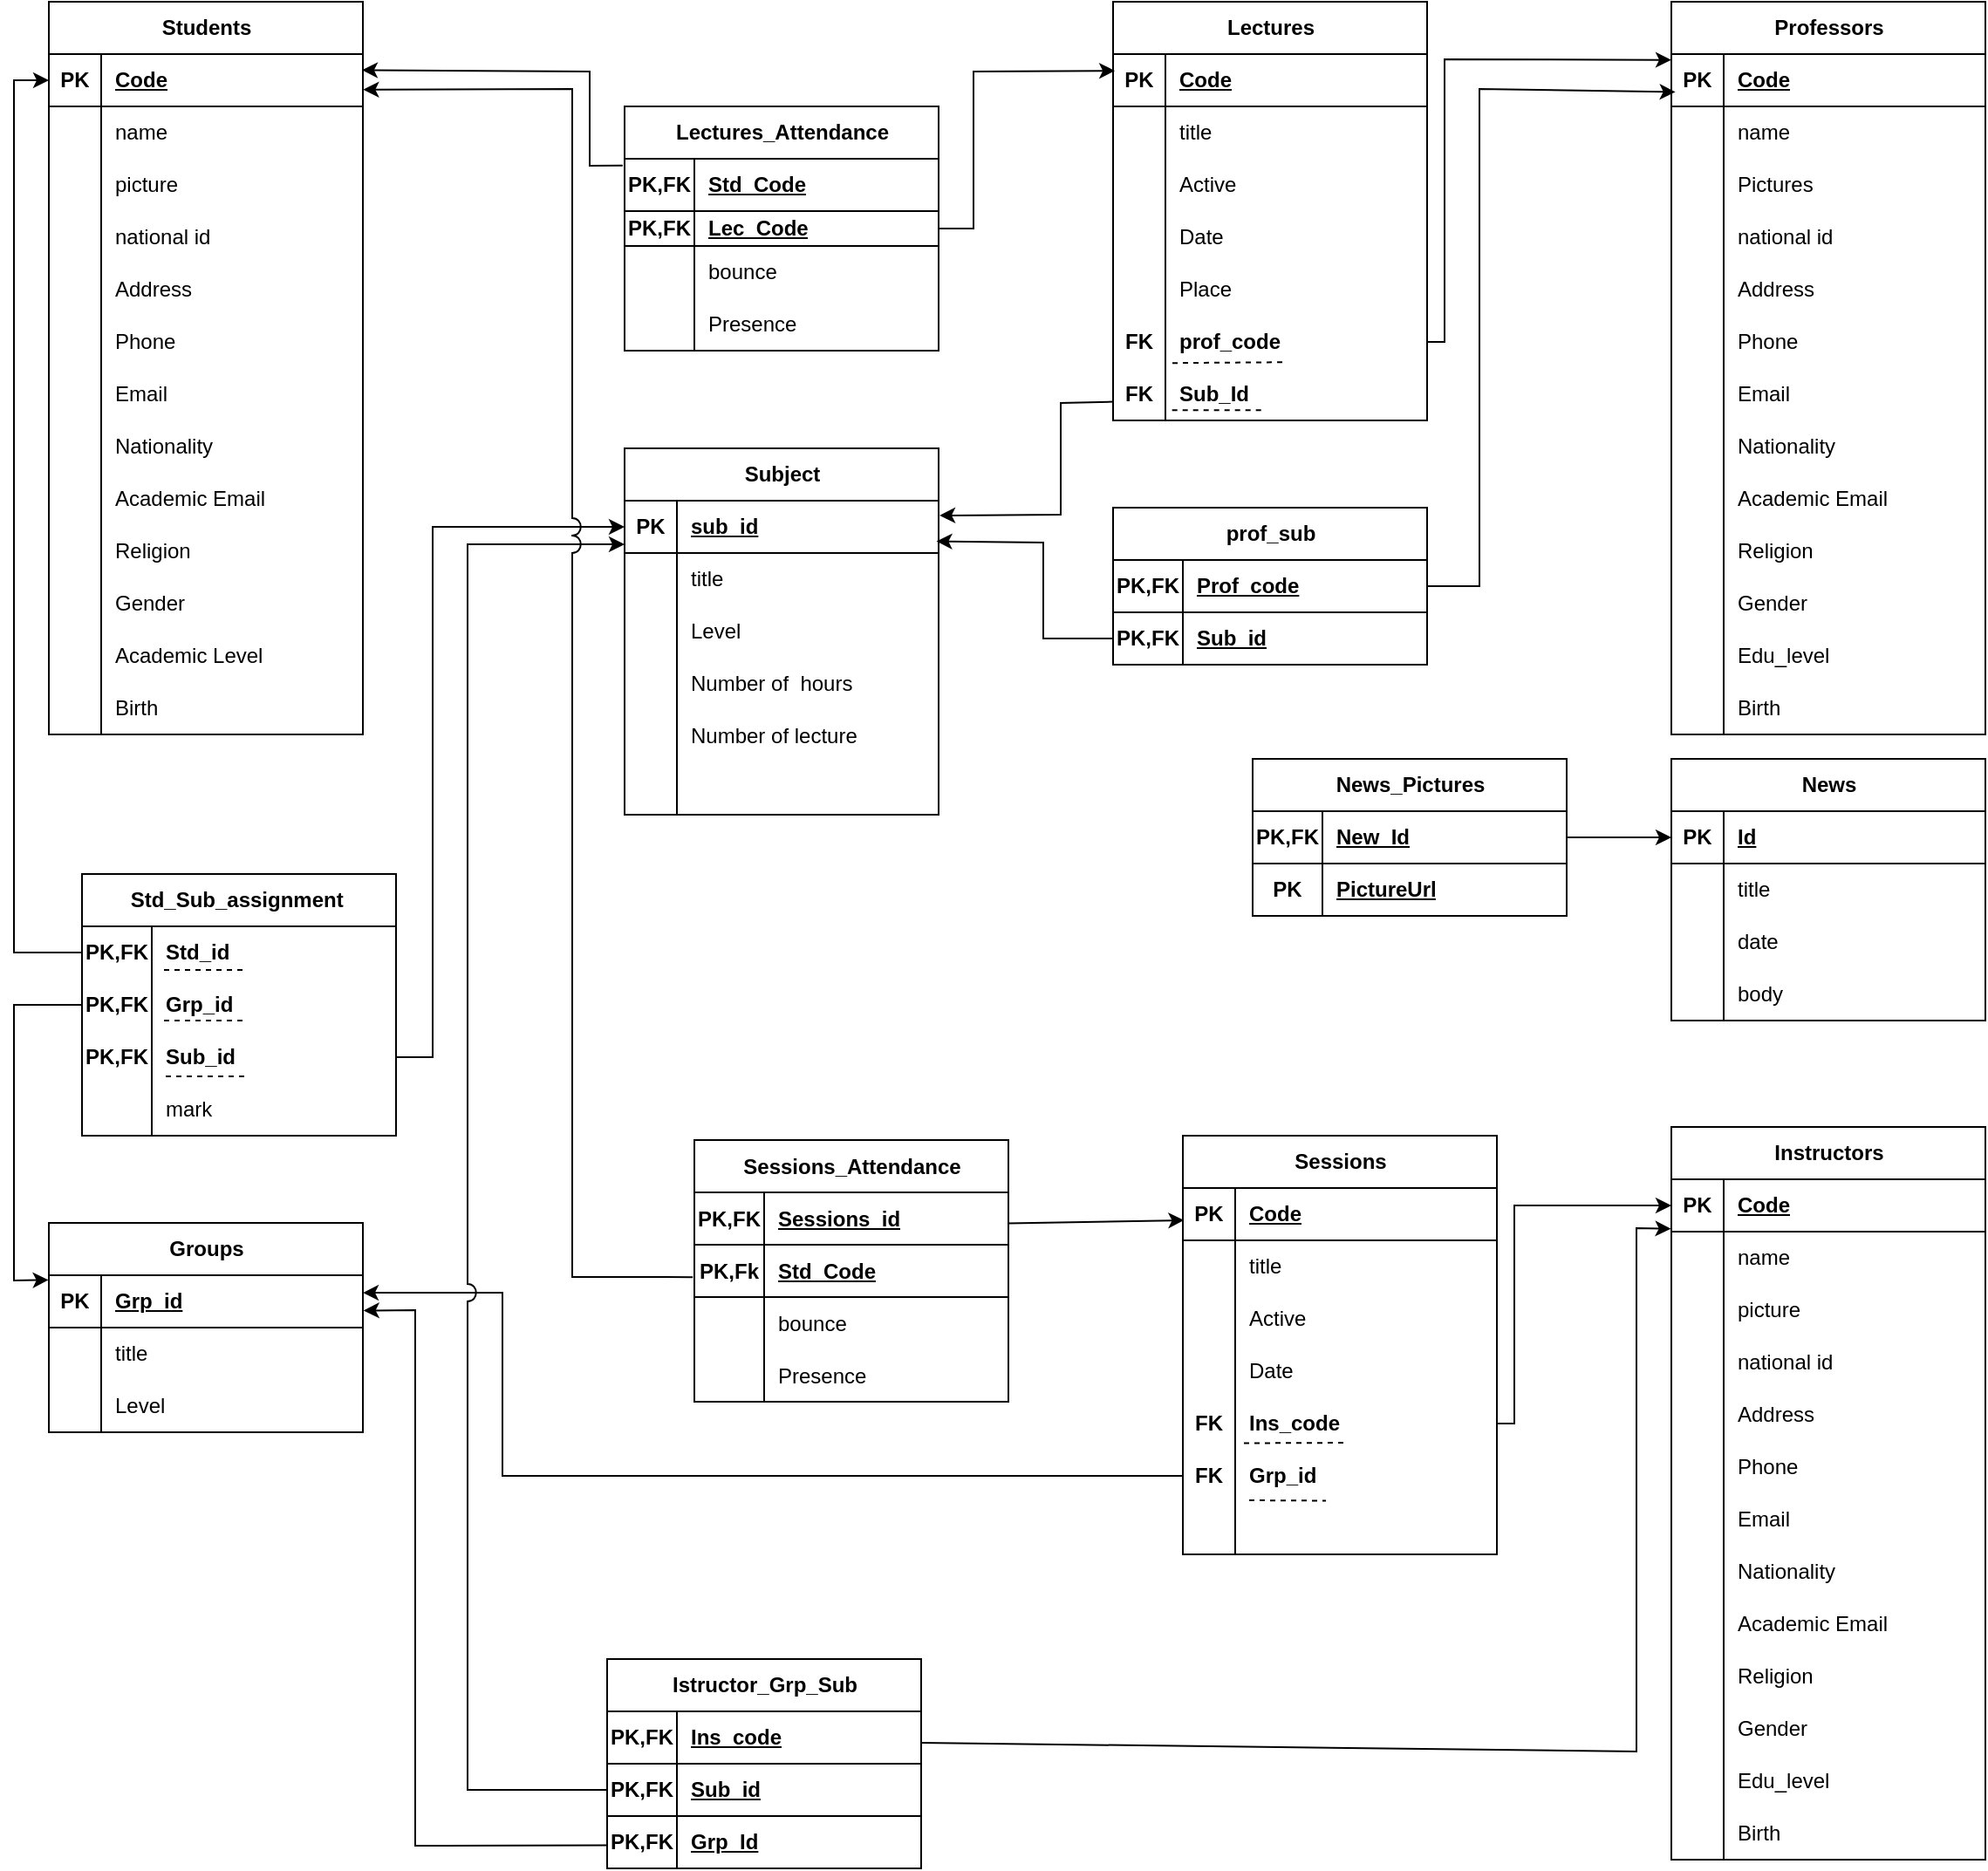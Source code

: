 <mxfile version="23.1.2" type="device">
  <diagram id="v_4qteXU4_RycFOje7zs" name="Page-1">
    <mxGraphModel dx="5323" dy="2590" grid="1" gridSize="10" guides="1" tooltips="1" connect="1" arrows="1" fold="1" page="1" pageScale="1" pageWidth="850" pageHeight="1100" math="0" shadow="0">
      <root>
        <mxCell id="0" />
        <mxCell id="1" parent="0" />
        <mxCell id="_3uksJsxaxwY7LxhS8UI-468" value="News" style="shape=table;startSize=30;container=1;collapsible=1;childLayout=tableLayout;fixedRows=1;rowLines=0;fontStyle=1;align=center;resizeLast=1;html=1;" parent="1" vertex="1">
          <mxGeometry x="-1330" y="-166" width="180" height="150" as="geometry" />
        </mxCell>
        <mxCell id="_3uksJsxaxwY7LxhS8UI-469" value="" style="shape=tableRow;horizontal=0;startSize=0;swimlaneHead=0;swimlaneBody=0;fillColor=none;collapsible=0;dropTarget=0;points=[[0,0.5],[1,0.5]];portConstraint=eastwest;top=0;left=0;right=0;bottom=1;" parent="_3uksJsxaxwY7LxhS8UI-468" vertex="1">
          <mxGeometry y="30" width="180" height="30" as="geometry" />
        </mxCell>
        <mxCell id="_3uksJsxaxwY7LxhS8UI-470" value="PK" style="shape=partialRectangle;connectable=0;fillColor=none;top=0;left=0;bottom=0;right=0;fontStyle=1;overflow=hidden;whiteSpace=wrap;html=1;" parent="_3uksJsxaxwY7LxhS8UI-469" vertex="1">
          <mxGeometry width="30" height="30" as="geometry">
            <mxRectangle width="30" height="30" as="alternateBounds" />
          </mxGeometry>
        </mxCell>
        <mxCell id="_3uksJsxaxwY7LxhS8UI-471" value="Id" style="shape=partialRectangle;connectable=0;fillColor=none;top=0;left=0;bottom=0;right=0;align=left;spacingLeft=6;fontStyle=5;overflow=hidden;whiteSpace=wrap;html=1;" parent="_3uksJsxaxwY7LxhS8UI-469" vertex="1">
          <mxGeometry x="30" width="150" height="30" as="geometry">
            <mxRectangle width="150" height="30" as="alternateBounds" />
          </mxGeometry>
        </mxCell>
        <mxCell id="_3uksJsxaxwY7LxhS8UI-472" value="" style="shape=tableRow;horizontal=0;startSize=0;swimlaneHead=0;swimlaneBody=0;fillColor=none;collapsible=0;dropTarget=0;points=[[0,0.5],[1,0.5]];portConstraint=eastwest;top=0;left=0;right=0;bottom=0;" parent="_3uksJsxaxwY7LxhS8UI-468" vertex="1">
          <mxGeometry y="60" width="180" height="30" as="geometry" />
        </mxCell>
        <mxCell id="_3uksJsxaxwY7LxhS8UI-473" value="" style="shape=partialRectangle;connectable=0;fillColor=none;top=0;left=0;bottom=0;right=0;editable=1;overflow=hidden;whiteSpace=wrap;html=1;" parent="_3uksJsxaxwY7LxhS8UI-472" vertex="1">
          <mxGeometry width="30" height="30" as="geometry">
            <mxRectangle width="30" height="30" as="alternateBounds" />
          </mxGeometry>
        </mxCell>
        <mxCell id="_3uksJsxaxwY7LxhS8UI-474" value="title" style="shape=partialRectangle;connectable=0;fillColor=none;top=0;left=0;bottom=0;right=0;align=left;spacingLeft=6;overflow=hidden;whiteSpace=wrap;html=1;" parent="_3uksJsxaxwY7LxhS8UI-472" vertex="1">
          <mxGeometry x="30" width="150" height="30" as="geometry">
            <mxRectangle width="150" height="30" as="alternateBounds" />
          </mxGeometry>
        </mxCell>
        <mxCell id="_3uksJsxaxwY7LxhS8UI-475" value="" style="shape=tableRow;horizontal=0;startSize=0;swimlaneHead=0;swimlaneBody=0;fillColor=none;collapsible=0;dropTarget=0;points=[[0,0.5],[1,0.5]];portConstraint=eastwest;top=0;left=0;right=0;bottom=0;" parent="_3uksJsxaxwY7LxhS8UI-468" vertex="1">
          <mxGeometry y="90" width="180" height="30" as="geometry" />
        </mxCell>
        <mxCell id="_3uksJsxaxwY7LxhS8UI-476" value="" style="shape=partialRectangle;connectable=0;fillColor=none;top=0;left=0;bottom=0;right=0;editable=1;overflow=hidden;whiteSpace=wrap;html=1;" parent="_3uksJsxaxwY7LxhS8UI-475" vertex="1">
          <mxGeometry width="30" height="30" as="geometry">
            <mxRectangle width="30" height="30" as="alternateBounds" />
          </mxGeometry>
        </mxCell>
        <mxCell id="_3uksJsxaxwY7LxhS8UI-477" value="date" style="shape=partialRectangle;connectable=0;fillColor=none;top=0;left=0;bottom=0;right=0;align=left;spacingLeft=6;overflow=hidden;whiteSpace=wrap;html=1;" parent="_3uksJsxaxwY7LxhS8UI-475" vertex="1">
          <mxGeometry x="30" width="150" height="30" as="geometry">
            <mxRectangle width="150" height="30" as="alternateBounds" />
          </mxGeometry>
        </mxCell>
        <mxCell id="_3uksJsxaxwY7LxhS8UI-481" style="shape=tableRow;horizontal=0;startSize=0;swimlaneHead=0;swimlaneBody=0;fillColor=none;collapsible=0;dropTarget=0;points=[[0,0.5],[1,0.5]];portConstraint=eastwest;top=0;left=0;right=0;bottom=0;" parent="_3uksJsxaxwY7LxhS8UI-468" vertex="1">
          <mxGeometry y="120" width="180" height="30" as="geometry" />
        </mxCell>
        <mxCell id="_3uksJsxaxwY7LxhS8UI-482" style="shape=partialRectangle;connectable=0;fillColor=none;top=0;left=0;bottom=0;right=0;editable=1;overflow=hidden;whiteSpace=wrap;html=1;" parent="_3uksJsxaxwY7LxhS8UI-481" vertex="1">
          <mxGeometry width="30" height="30" as="geometry">
            <mxRectangle width="30" height="30" as="alternateBounds" />
          </mxGeometry>
        </mxCell>
        <mxCell id="_3uksJsxaxwY7LxhS8UI-483" value="body" style="shape=partialRectangle;connectable=0;fillColor=none;top=0;left=0;bottom=0;right=0;align=left;spacingLeft=6;overflow=hidden;whiteSpace=wrap;html=1;" parent="_3uksJsxaxwY7LxhS8UI-481" vertex="1">
          <mxGeometry x="30" width="150" height="30" as="geometry">
            <mxRectangle width="150" height="30" as="alternateBounds" />
          </mxGeometry>
        </mxCell>
        <mxCell id="_3uksJsxaxwY7LxhS8UI-484" value="Students" style="shape=table;startSize=30;container=1;collapsible=1;childLayout=tableLayout;fixedRows=1;rowLines=0;fontStyle=1;align=center;resizeLast=1;html=1;rounded=0;" parent="1" vertex="1">
          <mxGeometry x="-2260" y="-600" width="180" height="420" as="geometry" />
        </mxCell>
        <mxCell id="_3uksJsxaxwY7LxhS8UI-485" value="" style="shape=tableRow;horizontal=0;startSize=0;swimlaneHead=0;swimlaneBody=0;fillColor=none;collapsible=0;dropTarget=0;points=[[0,0.5],[1,0.5]];portConstraint=eastwest;top=0;left=0;right=0;bottom=1;rounded=0;" parent="_3uksJsxaxwY7LxhS8UI-484" vertex="1">
          <mxGeometry y="30" width="180" height="30" as="geometry" />
        </mxCell>
        <mxCell id="_3uksJsxaxwY7LxhS8UI-486" value="PK" style="shape=partialRectangle;connectable=0;fillColor=none;top=0;left=0;bottom=0;right=0;fontStyle=1;overflow=hidden;whiteSpace=wrap;html=1;rounded=0;" parent="_3uksJsxaxwY7LxhS8UI-485" vertex="1">
          <mxGeometry width="30" height="30" as="geometry">
            <mxRectangle width="30" height="30" as="alternateBounds" />
          </mxGeometry>
        </mxCell>
        <mxCell id="_3uksJsxaxwY7LxhS8UI-487" value="Code" style="shape=partialRectangle;connectable=0;fillColor=none;top=0;left=0;bottom=0;right=0;align=left;spacingLeft=6;fontStyle=5;overflow=hidden;whiteSpace=wrap;html=1;rounded=0;" parent="_3uksJsxaxwY7LxhS8UI-485" vertex="1">
          <mxGeometry x="30" width="150" height="30" as="geometry">
            <mxRectangle width="150" height="30" as="alternateBounds" />
          </mxGeometry>
        </mxCell>
        <mxCell id="_3uksJsxaxwY7LxhS8UI-488" value="" style="shape=tableRow;horizontal=0;startSize=0;swimlaneHead=0;swimlaneBody=0;fillColor=none;collapsible=0;dropTarget=0;points=[[0,0.5],[1,0.5]];portConstraint=eastwest;top=0;left=0;right=0;bottom=0;rounded=0;" parent="_3uksJsxaxwY7LxhS8UI-484" vertex="1">
          <mxGeometry y="60" width="180" height="30" as="geometry" />
        </mxCell>
        <mxCell id="_3uksJsxaxwY7LxhS8UI-489" value="" style="shape=partialRectangle;connectable=0;fillColor=none;top=0;left=0;bottom=0;right=0;editable=1;overflow=hidden;whiteSpace=wrap;html=1;rounded=0;" parent="_3uksJsxaxwY7LxhS8UI-488" vertex="1">
          <mxGeometry width="30" height="30" as="geometry">
            <mxRectangle width="30" height="30" as="alternateBounds" />
          </mxGeometry>
        </mxCell>
        <mxCell id="_3uksJsxaxwY7LxhS8UI-490" value="name" style="shape=partialRectangle;connectable=0;fillColor=none;top=0;left=0;bottom=0;right=0;align=left;spacingLeft=6;overflow=hidden;whiteSpace=wrap;html=1;rounded=0;" parent="_3uksJsxaxwY7LxhS8UI-488" vertex="1">
          <mxGeometry x="30" width="150" height="30" as="geometry">
            <mxRectangle width="150" height="30" as="alternateBounds" />
          </mxGeometry>
        </mxCell>
        <mxCell id="_3uksJsxaxwY7LxhS8UI-491" value="" style="shape=tableRow;horizontal=0;startSize=0;swimlaneHead=0;swimlaneBody=0;fillColor=none;collapsible=0;dropTarget=0;points=[[0,0.5],[1,0.5]];portConstraint=eastwest;top=0;left=0;right=0;bottom=0;rounded=0;" parent="_3uksJsxaxwY7LxhS8UI-484" vertex="1">
          <mxGeometry y="90" width="180" height="30" as="geometry" />
        </mxCell>
        <mxCell id="_3uksJsxaxwY7LxhS8UI-492" value="" style="shape=partialRectangle;connectable=0;fillColor=none;top=0;left=0;bottom=0;right=0;editable=1;overflow=hidden;whiteSpace=wrap;html=1;rounded=0;" parent="_3uksJsxaxwY7LxhS8UI-491" vertex="1">
          <mxGeometry width="30" height="30" as="geometry">
            <mxRectangle width="30" height="30" as="alternateBounds" />
          </mxGeometry>
        </mxCell>
        <mxCell id="_3uksJsxaxwY7LxhS8UI-493" value="picture" style="shape=partialRectangle;connectable=0;fillColor=none;top=0;left=0;bottom=0;right=0;align=left;spacingLeft=6;overflow=hidden;whiteSpace=wrap;html=1;rounded=0;" parent="_3uksJsxaxwY7LxhS8UI-491" vertex="1">
          <mxGeometry x="30" width="150" height="30" as="geometry">
            <mxRectangle width="150" height="30" as="alternateBounds" />
          </mxGeometry>
        </mxCell>
        <mxCell id="_3uksJsxaxwY7LxhS8UI-494" value="" style="shape=tableRow;horizontal=0;startSize=0;swimlaneHead=0;swimlaneBody=0;fillColor=none;collapsible=0;dropTarget=0;points=[[0,0.5],[1,0.5]];portConstraint=eastwest;top=0;left=0;right=0;bottom=0;rounded=0;" parent="_3uksJsxaxwY7LxhS8UI-484" vertex="1">
          <mxGeometry y="120" width="180" height="30" as="geometry" />
        </mxCell>
        <mxCell id="_3uksJsxaxwY7LxhS8UI-495" value="" style="shape=partialRectangle;connectable=0;fillColor=none;top=0;left=0;bottom=0;right=0;editable=1;overflow=hidden;whiteSpace=wrap;html=1;rounded=0;" parent="_3uksJsxaxwY7LxhS8UI-494" vertex="1">
          <mxGeometry width="30" height="30" as="geometry">
            <mxRectangle width="30" height="30" as="alternateBounds" />
          </mxGeometry>
        </mxCell>
        <mxCell id="_3uksJsxaxwY7LxhS8UI-496" value="national id" style="shape=partialRectangle;connectable=0;fillColor=none;top=0;left=0;bottom=0;right=0;align=left;spacingLeft=6;overflow=hidden;whiteSpace=wrap;html=1;rounded=0;" parent="_3uksJsxaxwY7LxhS8UI-494" vertex="1">
          <mxGeometry x="30" width="150" height="30" as="geometry">
            <mxRectangle width="150" height="30" as="alternateBounds" />
          </mxGeometry>
        </mxCell>
        <mxCell id="_3uksJsxaxwY7LxhS8UI-497" style="shape=tableRow;horizontal=0;startSize=0;swimlaneHead=0;swimlaneBody=0;fillColor=none;collapsible=0;dropTarget=0;points=[[0,0.5],[1,0.5]];portConstraint=eastwest;top=0;left=0;right=0;bottom=0;rounded=0;" parent="_3uksJsxaxwY7LxhS8UI-484" vertex="1">
          <mxGeometry y="150" width="180" height="30" as="geometry" />
        </mxCell>
        <mxCell id="_3uksJsxaxwY7LxhS8UI-498" value="" style="shape=partialRectangle;connectable=0;fillColor=none;top=0;left=0;bottom=0;right=0;editable=1;overflow=hidden;whiteSpace=wrap;html=1;rounded=0;" parent="_3uksJsxaxwY7LxhS8UI-497" vertex="1">
          <mxGeometry width="30" height="30" as="geometry">
            <mxRectangle width="30" height="30" as="alternateBounds" />
          </mxGeometry>
        </mxCell>
        <mxCell id="_3uksJsxaxwY7LxhS8UI-499" value="Address&amp;nbsp;" style="shape=partialRectangle;connectable=0;fillColor=none;top=0;left=0;bottom=0;right=0;align=left;spacingLeft=6;overflow=hidden;whiteSpace=wrap;html=1;rounded=0;" parent="_3uksJsxaxwY7LxhS8UI-497" vertex="1">
          <mxGeometry x="30" width="150" height="30" as="geometry">
            <mxRectangle width="150" height="30" as="alternateBounds" />
          </mxGeometry>
        </mxCell>
        <mxCell id="_3uksJsxaxwY7LxhS8UI-500" style="shape=tableRow;horizontal=0;startSize=0;swimlaneHead=0;swimlaneBody=0;fillColor=none;collapsible=0;dropTarget=0;points=[[0,0.5],[1,0.5]];portConstraint=eastwest;top=0;left=0;right=0;bottom=0;rounded=0;" parent="_3uksJsxaxwY7LxhS8UI-484" vertex="1">
          <mxGeometry y="180" width="180" height="30" as="geometry" />
        </mxCell>
        <mxCell id="_3uksJsxaxwY7LxhS8UI-501" style="shape=partialRectangle;connectable=0;fillColor=none;top=0;left=0;bottom=0;right=0;editable=1;overflow=hidden;whiteSpace=wrap;html=1;rounded=0;" parent="_3uksJsxaxwY7LxhS8UI-500" vertex="1">
          <mxGeometry width="30" height="30" as="geometry">
            <mxRectangle width="30" height="30" as="alternateBounds" />
          </mxGeometry>
        </mxCell>
        <mxCell id="_3uksJsxaxwY7LxhS8UI-502" value="Phone" style="shape=partialRectangle;connectable=0;fillColor=none;top=0;left=0;bottom=0;right=0;align=left;spacingLeft=6;overflow=hidden;whiteSpace=wrap;html=1;rounded=0;" parent="_3uksJsxaxwY7LxhS8UI-500" vertex="1">
          <mxGeometry x="30" width="150" height="30" as="geometry">
            <mxRectangle width="150" height="30" as="alternateBounds" />
          </mxGeometry>
        </mxCell>
        <mxCell id="_3uksJsxaxwY7LxhS8UI-503" style="shape=tableRow;horizontal=0;startSize=0;swimlaneHead=0;swimlaneBody=0;fillColor=none;collapsible=0;dropTarget=0;points=[[0,0.5],[1,0.5]];portConstraint=eastwest;top=0;left=0;right=0;bottom=0;rounded=0;" parent="_3uksJsxaxwY7LxhS8UI-484" vertex="1">
          <mxGeometry y="210" width="180" height="30" as="geometry" />
        </mxCell>
        <mxCell id="_3uksJsxaxwY7LxhS8UI-504" style="shape=partialRectangle;connectable=0;fillColor=none;top=0;left=0;bottom=0;right=0;editable=1;overflow=hidden;whiteSpace=wrap;html=1;rounded=0;" parent="_3uksJsxaxwY7LxhS8UI-503" vertex="1">
          <mxGeometry width="30" height="30" as="geometry">
            <mxRectangle width="30" height="30" as="alternateBounds" />
          </mxGeometry>
        </mxCell>
        <mxCell id="_3uksJsxaxwY7LxhS8UI-505" value="Email" style="shape=partialRectangle;connectable=0;fillColor=none;top=0;left=0;bottom=0;right=0;align=left;spacingLeft=6;overflow=hidden;whiteSpace=wrap;html=1;rounded=0;" parent="_3uksJsxaxwY7LxhS8UI-503" vertex="1">
          <mxGeometry x="30" width="150" height="30" as="geometry">
            <mxRectangle width="150" height="30" as="alternateBounds" />
          </mxGeometry>
        </mxCell>
        <mxCell id="_3uksJsxaxwY7LxhS8UI-506" style="shape=tableRow;horizontal=0;startSize=0;swimlaneHead=0;swimlaneBody=0;fillColor=none;collapsible=0;dropTarget=0;points=[[0,0.5],[1,0.5]];portConstraint=eastwest;top=0;left=0;right=0;bottom=0;rounded=0;" parent="_3uksJsxaxwY7LxhS8UI-484" vertex="1">
          <mxGeometry y="240" width="180" height="30" as="geometry" />
        </mxCell>
        <mxCell id="_3uksJsxaxwY7LxhS8UI-507" style="shape=partialRectangle;connectable=0;fillColor=none;top=0;left=0;bottom=0;right=0;editable=1;overflow=hidden;whiteSpace=wrap;html=1;rounded=0;" parent="_3uksJsxaxwY7LxhS8UI-506" vertex="1">
          <mxGeometry width="30" height="30" as="geometry">
            <mxRectangle width="30" height="30" as="alternateBounds" />
          </mxGeometry>
        </mxCell>
        <mxCell id="_3uksJsxaxwY7LxhS8UI-508" value="Nationality" style="shape=partialRectangle;connectable=0;fillColor=none;top=0;left=0;bottom=0;right=0;align=left;spacingLeft=6;overflow=hidden;whiteSpace=wrap;html=1;rounded=0;" parent="_3uksJsxaxwY7LxhS8UI-506" vertex="1">
          <mxGeometry x="30" width="150" height="30" as="geometry">
            <mxRectangle width="150" height="30" as="alternateBounds" />
          </mxGeometry>
        </mxCell>
        <mxCell id="_3uksJsxaxwY7LxhS8UI-509" style="shape=tableRow;horizontal=0;startSize=0;swimlaneHead=0;swimlaneBody=0;fillColor=none;collapsible=0;dropTarget=0;points=[[0,0.5],[1,0.5]];portConstraint=eastwest;top=0;left=0;right=0;bottom=0;rounded=0;" parent="_3uksJsxaxwY7LxhS8UI-484" vertex="1">
          <mxGeometry y="270" width="180" height="30" as="geometry" />
        </mxCell>
        <mxCell id="_3uksJsxaxwY7LxhS8UI-510" style="shape=partialRectangle;connectable=0;fillColor=none;top=0;left=0;bottom=0;right=0;editable=1;overflow=hidden;whiteSpace=wrap;html=1;rounded=0;" parent="_3uksJsxaxwY7LxhS8UI-509" vertex="1">
          <mxGeometry width="30" height="30" as="geometry">
            <mxRectangle width="30" height="30" as="alternateBounds" />
          </mxGeometry>
        </mxCell>
        <mxCell id="_3uksJsxaxwY7LxhS8UI-511" value="Academic Email" style="shape=partialRectangle;connectable=0;fillColor=none;top=0;left=0;bottom=0;right=0;align=left;spacingLeft=6;overflow=hidden;whiteSpace=wrap;html=1;rounded=0;" parent="_3uksJsxaxwY7LxhS8UI-509" vertex="1">
          <mxGeometry x="30" width="150" height="30" as="geometry">
            <mxRectangle width="150" height="30" as="alternateBounds" />
          </mxGeometry>
        </mxCell>
        <mxCell id="_3uksJsxaxwY7LxhS8UI-512" style="shape=tableRow;horizontal=0;startSize=0;swimlaneHead=0;swimlaneBody=0;fillColor=none;collapsible=0;dropTarget=0;points=[[0,0.5],[1,0.5]];portConstraint=eastwest;top=0;left=0;right=0;bottom=0;rounded=0;" parent="_3uksJsxaxwY7LxhS8UI-484" vertex="1">
          <mxGeometry y="300" width="180" height="30" as="geometry" />
        </mxCell>
        <mxCell id="_3uksJsxaxwY7LxhS8UI-513" style="shape=partialRectangle;connectable=0;fillColor=none;top=0;left=0;bottom=0;right=0;editable=1;overflow=hidden;whiteSpace=wrap;html=1;rounded=0;" parent="_3uksJsxaxwY7LxhS8UI-512" vertex="1">
          <mxGeometry width="30" height="30" as="geometry">
            <mxRectangle width="30" height="30" as="alternateBounds" />
          </mxGeometry>
        </mxCell>
        <mxCell id="_3uksJsxaxwY7LxhS8UI-514" value="Religion" style="shape=partialRectangle;connectable=0;fillColor=none;top=0;left=0;bottom=0;right=0;align=left;spacingLeft=6;overflow=hidden;whiteSpace=wrap;html=1;rounded=0;" parent="_3uksJsxaxwY7LxhS8UI-512" vertex="1">
          <mxGeometry x="30" width="150" height="30" as="geometry">
            <mxRectangle width="150" height="30" as="alternateBounds" />
          </mxGeometry>
        </mxCell>
        <mxCell id="_3uksJsxaxwY7LxhS8UI-515" style="shape=tableRow;horizontal=0;startSize=0;swimlaneHead=0;swimlaneBody=0;fillColor=none;collapsible=0;dropTarget=0;points=[[0,0.5],[1,0.5]];portConstraint=eastwest;top=0;left=0;right=0;bottom=0;rounded=0;" parent="_3uksJsxaxwY7LxhS8UI-484" vertex="1">
          <mxGeometry y="330" width="180" height="30" as="geometry" />
        </mxCell>
        <mxCell id="_3uksJsxaxwY7LxhS8UI-516" style="shape=partialRectangle;connectable=0;fillColor=none;top=0;left=0;bottom=0;right=0;editable=1;overflow=hidden;whiteSpace=wrap;html=1;rounded=0;" parent="_3uksJsxaxwY7LxhS8UI-515" vertex="1">
          <mxGeometry width="30" height="30" as="geometry">
            <mxRectangle width="30" height="30" as="alternateBounds" />
          </mxGeometry>
        </mxCell>
        <mxCell id="_3uksJsxaxwY7LxhS8UI-517" value="Gender" style="shape=partialRectangle;connectable=0;fillColor=none;top=0;left=0;bottom=0;right=0;align=left;spacingLeft=6;overflow=hidden;whiteSpace=wrap;html=1;rounded=0;" parent="_3uksJsxaxwY7LxhS8UI-515" vertex="1">
          <mxGeometry x="30" width="150" height="30" as="geometry">
            <mxRectangle width="150" height="30" as="alternateBounds" />
          </mxGeometry>
        </mxCell>
        <mxCell id="_3uksJsxaxwY7LxhS8UI-518" style="shape=tableRow;horizontal=0;startSize=0;swimlaneHead=0;swimlaneBody=0;fillColor=none;collapsible=0;dropTarget=0;points=[[0,0.5],[1,0.5]];portConstraint=eastwest;top=0;left=0;right=0;bottom=0;rounded=0;" parent="_3uksJsxaxwY7LxhS8UI-484" vertex="1">
          <mxGeometry y="360" width="180" height="30" as="geometry" />
        </mxCell>
        <mxCell id="_3uksJsxaxwY7LxhS8UI-519" style="shape=partialRectangle;connectable=0;fillColor=none;top=0;left=0;bottom=0;right=0;editable=1;overflow=hidden;whiteSpace=wrap;html=1;rounded=0;" parent="_3uksJsxaxwY7LxhS8UI-518" vertex="1">
          <mxGeometry width="30" height="30" as="geometry">
            <mxRectangle width="30" height="30" as="alternateBounds" />
          </mxGeometry>
        </mxCell>
        <mxCell id="_3uksJsxaxwY7LxhS8UI-520" value="Academic Level" style="shape=partialRectangle;connectable=0;fillColor=none;top=0;left=0;bottom=0;right=0;align=left;spacingLeft=6;overflow=hidden;whiteSpace=wrap;html=1;rounded=0;" parent="_3uksJsxaxwY7LxhS8UI-518" vertex="1">
          <mxGeometry x="30" width="150" height="30" as="geometry">
            <mxRectangle width="150" height="30" as="alternateBounds" />
          </mxGeometry>
        </mxCell>
        <mxCell id="_3uksJsxaxwY7LxhS8UI-521" style="shape=tableRow;horizontal=0;startSize=0;swimlaneHead=0;swimlaneBody=0;fillColor=none;collapsible=0;dropTarget=0;points=[[0,0.5],[1,0.5]];portConstraint=eastwest;top=0;left=0;right=0;bottom=0;rounded=0;" parent="_3uksJsxaxwY7LxhS8UI-484" vertex="1">
          <mxGeometry y="390" width="180" height="30" as="geometry" />
        </mxCell>
        <mxCell id="_3uksJsxaxwY7LxhS8UI-522" style="shape=partialRectangle;connectable=0;fillColor=none;top=0;left=0;bottom=0;right=0;editable=1;overflow=hidden;whiteSpace=wrap;html=1;rounded=0;" parent="_3uksJsxaxwY7LxhS8UI-521" vertex="1">
          <mxGeometry width="30" height="30" as="geometry">
            <mxRectangle width="30" height="30" as="alternateBounds" />
          </mxGeometry>
        </mxCell>
        <mxCell id="_3uksJsxaxwY7LxhS8UI-523" value="Birth" style="shape=partialRectangle;connectable=0;fillColor=none;top=0;left=0;bottom=0;right=0;align=left;spacingLeft=6;overflow=hidden;whiteSpace=wrap;html=1;rounded=0;" parent="_3uksJsxaxwY7LxhS8UI-521" vertex="1">
          <mxGeometry x="30" width="150" height="30" as="geometry">
            <mxRectangle width="150" height="30" as="alternateBounds" />
          </mxGeometry>
        </mxCell>
        <mxCell id="_3uksJsxaxwY7LxhS8UI-524" value="Groups" style="shape=table;startSize=30;container=1;collapsible=1;childLayout=tableLayout;fixedRows=1;rowLines=0;fontStyle=1;align=center;resizeLast=1;html=1;" parent="1" vertex="1">
          <mxGeometry x="-2260" y="100" width="180" height="120" as="geometry" />
        </mxCell>
        <mxCell id="_3uksJsxaxwY7LxhS8UI-525" value="" style="shape=tableRow;horizontal=0;startSize=0;swimlaneHead=0;swimlaneBody=0;fillColor=none;collapsible=0;dropTarget=0;points=[[0,0.5],[1,0.5]];portConstraint=eastwest;top=0;left=0;right=0;bottom=1;" parent="_3uksJsxaxwY7LxhS8UI-524" vertex="1">
          <mxGeometry y="30" width="180" height="30" as="geometry" />
        </mxCell>
        <mxCell id="_3uksJsxaxwY7LxhS8UI-526" value="PK" style="shape=partialRectangle;connectable=0;fillColor=none;top=0;left=0;bottom=0;right=0;fontStyle=1;overflow=hidden;whiteSpace=wrap;html=1;" parent="_3uksJsxaxwY7LxhS8UI-525" vertex="1">
          <mxGeometry width="30" height="30" as="geometry">
            <mxRectangle width="30" height="30" as="alternateBounds" />
          </mxGeometry>
        </mxCell>
        <mxCell id="_3uksJsxaxwY7LxhS8UI-527" value="Grp_id" style="shape=partialRectangle;connectable=0;fillColor=none;top=0;left=0;bottom=0;right=0;align=left;spacingLeft=6;fontStyle=5;overflow=hidden;whiteSpace=wrap;html=1;" parent="_3uksJsxaxwY7LxhS8UI-525" vertex="1">
          <mxGeometry x="30" width="150" height="30" as="geometry">
            <mxRectangle width="150" height="30" as="alternateBounds" />
          </mxGeometry>
        </mxCell>
        <mxCell id="_3uksJsxaxwY7LxhS8UI-528" value="" style="shape=tableRow;horizontal=0;startSize=0;swimlaneHead=0;swimlaneBody=0;fillColor=none;collapsible=0;dropTarget=0;points=[[0,0.5],[1,0.5]];portConstraint=eastwest;top=0;left=0;right=0;bottom=0;" parent="_3uksJsxaxwY7LxhS8UI-524" vertex="1">
          <mxGeometry y="60" width="180" height="30" as="geometry" />
        </mxCell>
        <mxCell id="_3uksJsxaxwY7LxhS8UI-529" value="" style="shape=partialRectangle;connectable=0;fillColor=none;top=0;left=0;bottom=0;right=0;editable=1;overflow=hidden;whiteSpace=wrap;html=1;" parent="_3uksJsxaxwY7LxhS8UI-528" vertex="1">
          <mxGeometry width="30" height="30" as="geometry">
            <mxRectangle width="30" height="30" as="alternateBounds" />
          </mxGeometry>
        </mxCell>
        <mxCell id="_3uksJsxaxwY7LxhS8UI-530" value="title" style="shape=partialRectangle;connectable=0;fillColor=none;top=0;left=0;bottom=0;right=0;align=left;spacingLeft=6;overflow=hidden;whiteSpace=wrap;html=1;" parent="_3uksJsxaxwY7LxhS8UI-528" vertex="1">
          <mxGeometry x="30" width="150" height="30" as="geometry">
            <mxRectangle width="150" height="30" as="alternateBounds" />
          </mxGeometry>
        </mxCell>
        <mxCell id="_3uksJsxaxwY7LxhS8UI-531" value="" style="shape=tableRow;horizontal=0;startSize=0;swimlaneHead=0;swimlaneBody=0;fillColor=none;collapsible=0;dropTarget=0;points=[[0,0.5],[1,0.5]];portConstraint=eastwest;top=0;left=0;right=0;bottom=0;" parent="_3uksJsxaxwY7LxhS8UI-524" vertex="1">
          <mxGeometry y="90" width="180" height="30" as="geometry" />
        </mxCell>
        <mxCell id="_3uksJsxaxwY7LxhS8UI-532" value="" style="shape=partialRectangle;connectable=0;fillColor=none;top=0;left=0;bottom=0;right=0;editable=1;overflow=hidden;whiteSpace=wrap;html=1;" parent="_3uksJsxaxwY7LxhS8UI-531" vertex="1">
          <mxGeometry width="30" height="30" as="geometry">
            <mxRectangle width="30" height="30" as="alternateBounds" />
          </mxGeometry>
        </mxCell>
        <mxCell id="_3uksJsxaxwY7LxhS8UI-533" value="Level" style="shape=partialRectangle;connectable=0;fillColor=none;top=0;left=0;bottom=0;right=0;align=left;spacingLeft=6;overflow=hidden;whiteSpace=wrap;html=1;" parent="_3uksJsxaxwY7LxhS8UI-531" vertex="1">
          <mxGeometry x="30" width="150" height="30" as="geometry">
            <mxRectangle width="150" height="30" as="alternateBounds" />
          </mxGeometry>
        </mxCell>
        <mxCell id="_3uksJsxaxwY7LxhS8UI-573" value="Subject" style="shape=table;startSize=30;container=1;collapsible=1;childLayout=tableLayout;fixedRows=1;rowLines=0;fontStyle=1;align=center;resizeLast=1;html=1;" parent="1" vertex="1">
          <mxGeometry x="-1930" y="-344" width="180" height="210" as="geometry" />
        </mxCell>
        <mxCell id="_3uksJsxaxwY7LxhS8UI-574" value="" style="shape=tableRow;horizontal=0;startSize=0;swimlaneHead=0;swimlaneBody=0;fillColor=none;collapsible=0;dropTarget=0;points=[[0,0.5],[1,0.5]];portConstraint=eastwest;top=0;left=0;right=0;bottom=1;" parent="_3uksJsxaxwY7LxhS8UI-573" vertex="1">
          <mxGeometry y="30" width="180" height="30" as="geometry" />
        </mxCell>
        <mxCell id="_3uksJsxaxwY7LxhS8UI-575" value="PK" style="shape=partialRectangle;connectable=0;fillColor=none;top=0;left=0;bottom=0;right=0;fontStyle=1;overflow=hidden;whiteSpace=wrap;html=1;" parent="_3uksJsxaxwY7LxhS8UI-574" vertex="1">
          <mxGeometry width="30" height="30" as="geometry">
            <mxRectangle width="30" height="30" as="alternateBounds" />
          </mxGeometry>
        </mxCell>
        <mxCell id="_3uksJsxaxwY7LxhS8UI-576" value="sub_id" style="shape=partialRectangle;connectable=0;fillColor=none;top=0;left=0;bottom=0;right=0;align=left;spacingLeft=6;fontStyle=5;overflow=hidden;whiteSpace=wrap;html=1;" parent="_3uksJsxaxwY7LxhS8UI-574" vertex="1">
          <mxGeometry x="30" width="150" height="30" as="geometry">
            <mxRectangle width="150" height="30" as="alternateBounds" />
          </mxGeometry>
        </mxCell>
        <mxCell id="_3uksJsxaxwY7LxhS8UI-577" value="" style="shape=tableRow;horizontal=0;startSize=0;swimlaneHead=0;swimlaneBody=0;fillColor=none;collapsible=0;dropTarget=0;points=[[0,0.5],[1,0.5]];portConstraint=eastwest;top=0;left=0;right=0;bottom=0;" parent="_3uksJsxaxwY7LxhS8UI-573" vertex="1">
          <mxGeometry y="60" width="180" height="30" as="geometry" />
        </mxCell>
        <mxCell id="_3uksJsxaxwY7LxhS8UI-578" value="" style="shape=partialRectangle;connectable=0;fillColor=none;top=0;left=0;bottom=0;right=0;editable=1;overflow=hidden;whiteSpace=wrap;html=1;" parent="_3uksJsxaxwY7LxhS8UI-577" vertex="1">
          <mxGeometry width="30" height="30" as="geometry">
            <mxRectangle width="30" height="30" as="alternateBounds" />
          </mxGeometry>
        </mxCell>
        <mxCell id="_3uksJsxaxwY7LxhS8UI-579" value="title" style="shape=partialRectangle;connectable=0;fillColor=none;top=0;left=0;bottom=0;right=0;align=left;spacingLeft=6;overflow=hidden;whiteSpace=wrap;html=1;" parent="_3uksJsxaxwY7LxhS8UI-577" vertex="1">
          <mxGeometry x="30" width="150" height="30" as="geometry">
            <mxRectangle width="150" height="30" as="alternateBounds" />
          </mxGeometry>
        </mxCell>
        <mxCell id="_3uksJsxaxwY7LxhS8UI-580" value="" style="shape=tableRow;horizontal=0;startSize=0;swimlaneHead=0;swimlaneBody=0;fillColor=none;collapsible=0;dropTarget=0;points=[[0,0.5],[1,0.5]];portConstraint=eastwest;top=0;left=0;right=0;bottom=0;" parent="_3uksJsxaxwY7LxhS8UI-573" vertex="1">
          <mxGeometry y="90" width="180" height="30" as="geometry" />
        </mxCell>
        <mxCell id="_3uksJsxaxwY7LxhS8UI-581" value="" style="shape=partialRectangle;connectable=0;fillColor=none;top=0;left=0;bottom=0;right=0;editable=1;overflow=hidden;whiteSpace=wrap;html=1;" parent="_3uksJsxaxwY7LxhS8UI-580" vertex="1">
          <mxGeometry width="30" height="30" as="geometry">
            <mxRectangle width="30" height="30" as="alternateBounds" />
          </mxGeometry>
        </mxCell>
        <mxCell id="_3uksJsxaxwY7LxhS8UI-582" value="Level" style="shape=partialRectangle;connectable=0;fillColor=none;top=0;left=0;bottom=0;right=0;align=left;spacingLeft=6;overflow=hidden;whiteSpace=wrap;html=1;" parent="_3uksJsxaxwY7LxhS8UI-580" vertex="1">
          <mxGeometry x="30" width="150" height="30" as="geometry">
            <mxRectangle width="150" height="30" as="alternateBounds" />
          </mxGeometry>
        </mxCell>
        <mxCell id="_3uksJsxaxwY7LxhS8UI-583" value="" style="shape=tableRow;horizontal=0;startSize=0;swimlaneHead=0;swimlaneBody=0;fillColor=none;collapsible=0;dropTarget=0;points=[[0,0.5],[1,0.5]];portConstraint=eastwest;top=0;left=0;right=0;bottom=0;" parent="_3uksJsxaxwY7LxhS8UI-573" vertex="1">
          <mxGeometry y="120" width="180" height="30" as="geometry" />
        </mxCell>
        <mxCell id="_3uksJsxaxwY7LxhS8UI-584" value="" style="shape=partialRectangle;connectable=0;fillColor=none;top=0;left=0;bottom=0;right=0;editable=1;overflow=hidden;whiteSpace=wrap;html=1;" parent="_3uksJsxaxwY7LxhS8UI-583" vertex="1">
          <mxGeometry width="30" height="30" as="geometry">
            <mxRectangle width="30" height="30" as="alternateBounds" />
          </mxGeometry>
        </mxCell>
        <mxCell id="_3uksJsxaxwY7LxhS8UI-585" value="Number of&amp;nbsp;&amp;nbsp;&lt;span style=&quot;text-align: center;&quot;&gt;hours&lt;/span&gt;" style="shape=partialRectangle;connectable=0;fillColor=none;top=0;left=0;bottom=0;right=0;align=left;spacingLeft=6;overflow=hidden;whiteSpace=wrap;html=1;" parent="_3uksJsxaxwY7LxhS8UI-583" vertex="1">
          <mxGeometry x="30" width="150" height="30" as="geometry">
            <mxRectangle width="150" height="30" as="alternateBounds" />
          </mxGeometry>
        </mxCell>
        <mxCell id="_3uksJsxaxwY7LxhS8UI-586" style="shape=tableRow;horizontal=0;startSize=0;swimlaneHead=0;swimlaneBody=0;fillColor=none;collapsible=0;dropTarget=0;points=[[0,0.5],[1,0.5]];portConstraint=eastwest;top=0;left=0;right=0;bottom=0;" parent="_3uksJsxaxwY7LxhS8UI-573" vertex="1">
          <mxGeometry y="150" width="180" height="30" as="geometry" />
        </mxCell>
        <mxCell id="_3uksJsxaxwY7LxhS8UI-587" style="shape=partialRectangle;connectable=0;fillColor=none;top=0;left=0;bottom=0;right=0;editable=1;overflow=hidden;whiteSpace=wrap;html=1;" parent="_3uksJsxaxwY7LxhS8UI-586" vertex="1">
          <mxGeometry width="30" height="30" as="geometry">
            <mxRectangle width="30" height="30" as="alternateBounds" />
          </mxGeometry>
        </mxCell>
        <mxCell id="_3uksJsxaxwY7LxhS8UI-588" value="Number of&amp;nbsp;&lt;span style=&quot;text-align: center;&quot;&gt;lecture&lt;/span&gt;" style="shape=partialRectangle;connectable=0;fillColor=none;top=0;left=0;bottom=0;right=0;align=left;spacingLeft=6;overflow=hidden;whiteSpace=wrap;html=1;" parent="_3uksJsxaxwY7LxhS8UI-586" vertex="1">
          <mxGeometry x="30" width="150" height="30" as="geometry">
            <mxRectangle width="150" height="30" as="alternateBounds" />
          </mxGeometry>
        </mxCell>
        <mxCell id="_3uksJsxaxwY7LxhS8UI-589" style="shape=tableRow;horizontal=0;startSize=0;swimlaneHead=0;swimlaneBody=0;fillColor=none;collapsible=0;dropTarget=0;points=[[0,0.5],[1,0.5]];portConstraint=eastwest;top=0;left=0;right=0;bottom=0;" parent="_3uksJsxaxwY7LxhS8UI-573" vertex="1">
          <mxGeometry y="180" width="180" height="30" as="geometry" />
        </mxCell>
        <mxCell id="_3uksJsxaxwY7LxhS8UI-590" style="shape=partialRectangle;connectable=0;fillColor=none;top=0;left=0;bottom=0;right=0;editable=1;overflow=hidden;whiteSpace=wrap;html=1;" parent="_3uksJsxaxwY7LxhS8UI-589" vertex="1">
          <mxGeometry width="30" height="30" as="geometry">
            <mxRectangle width="30" height="30" as="alternateBounds" />
          </mxGeometry>
        </mxCell>
        <mxCell id="_3uksJsxaxwY7LxhS8UI-591" style="shape=partialRectangle;connectable=0;fillColor=none;top=0;left=0;bottom=0;right=0;align=left;spacingLeft=6;overflow=hidden;whiteSpace=wrap;html=1;" parent="_3uksJsxaxwY7LxhS8UI-589" vertex="1">
          <mxGeometry x="30" width="150" height="30" as="geometry">
            <mxRectangle width="150" height="30" as="alternateBounds" />
          </mxGeometry>
        </mxCell>
        <mxCell id="_3uksJsxaxwY7LxhS8UI-592" value="Std_Sub_assignment&amp;nbsp;" style="shape=table;startSize=30;container=1;collapsible=1;childLayout=tableLayout;fixedRows=1;rowLines=0;fontStyle=1;align=center;resizeLast=1;html=1;" parent="1" vertex="1">
          <mxGeometry x="-2241" y="-100" width="180" height="150" as="geometry" />
        </mxCell>
        <mxCell id="_3uksJsxaxwY7LxhS8UI-610" style="shape=tableRow;horizontal=0;startSize=0;swimlaneHead=0;swimlaneBody=0;fillColor=none;collapsible=0;dropTarget=0;points=[[0,0.5],[1,0.5]];portConstraint=eastwest;top=0;left=0;right=0;bottom=0;" parent="_3uksJsxaxwY7LxhS8UI-592" vertex="1">
          <mxGeometry y="30" width="180" height="30" as="geometry" />
        </mxCell>
        <mxCell id="_3uksJsxaxwY7LxhS8UI-611" value="PK,FK" style="shape=partialRectangle;connectable=0;fillColor=none;top=0;left=0;bottom=0;right=0;editable=1;overflow=hidden;whiteSpace=wrap;html=1;fontStyle=1" parent="_3uksJsxaxwY7LxhS8UI-610" vertex="1">
          <mxGeometry width="40" height="30" as="geometry">
            <mxRectangle width="40" height="30" as="alternateBounds" />
          </mxGeometry>
        </mxCell>
        <mxCell id="_3uksJsxaxwY7LxhS8UI-612" value="Std_id" style="shape=partialRectangle;connectable=0;fillColor=none;top=0;left=0;bottom=0;right=0;align=left;spacingLeft=6;overflow=hidden;whiteSpace=wrap;html=1;fontStyle=1" parent="_3uksJsxaxwY7LxhS8UI-610" vertex="1">
          <mxGeometry x="40" width="140" height="30" as="geometry">
            <mxRectangle width="140" height="30" as="alternateBounds" />
          </mxGeometry>
        </mxCell>
        <mxCell id="_3uksJsxaxwY7LxhS8UI-596" value="" style="shape=tableRow;horizontal=0;startSize=0;swimlaneHead=0;swimlaneBody=0;fillColor=none;collapsible=0;dropTarget=0;points=[[0,0.5],[1,0.5]];portConstraint=eastwest;top=0;left=0;right=0;bottom=0;" parent="_3uksJsxaxwY7LxhS8UI-592" vertex="1">
          <mxGeometry y="60" width="180" height="30" as="geometry" />
        </mxCell>
        <mxCell id="_3uksJsxaxwY7LxhS8UI-597" value="PK,FK" style="shape=partialRectangle;connectable=0;fillColor=none;top=0;left=0;bottom=0;right=0;editable=1;overflow=hidden;whiteSpace=wrap;html=1;fontStyle=1" parent="_3uksJsxaxwY7LxhS8UI-596" vertex="1">
          <mxGeometry width="40" height="30" as="geometry">
            <mxRectangle width="40" height="30" as="alternateBounds" />
          </mxGeometry>
        </mxCell>
        <mxCell id="_3uksJsxaxwY7LxhS8UI-598" value="Grp_id" style="shape=partialRectangle;connectable=0;fillColor=none;top=0;left=0;bottom=0;right=0;align=left;spacingLeft=6;overflow=hidden;whiteSpace=wrap;html=1;fontStyle=1" parent="_3uksJsxaxwY7LxhS8UI-596" vertex="1">
          <mxGeometry x="40" width="140" height="30" as="geometry">
            <mxRectangle width="140" height="30" as="alternateBounds" />
          </mxGeometry>
        </mxCell>
        <mxCell id="_3uksJsxaxwY7LxhS8UI-599" value="" style="shape=tableRow;horizontal=0;startSize=0;swimlaneHead=0;swimlaneBody=0;fillColor=none;collapsible=0;dropTarget=0;points=[[0,0.5],[1,0.5]];portConstraint=eastwest;top=0;left=0;right=0;bottom=0;" parent="_3uksJsxaxwY7LxhS8UI-592" vertex="1">
          <mxGeometry y="90" width="180" height="30" as="geometry" />
        </mxCell>
        <mxCell id="_3uksJsxaxwY7LxhS8UI-600" value="PK,FK" style="shape=partialRectangle;connectable=0;fillColor=none;top=0;left=0;bottom=0;right=0;editable=1;overflow=hidden;whiteSpace=wrap;html=1;fontStyle=1" parent="_3uksJsxaxwY7LxhS8UI-599" vertex="1">
          <mxGeometry width="40" height="30" as="geometry">
            <mxRectangle width="40" height="30" as="alternateBounds" />
          </mxGeometry>
        </mxCell>
        <mxCell id="_3uksJsxaxwY7LxhS8UI-601" value="Sub_id" style="shape=partialRectangle;connectable=0;fillColor=none;top=0;left=0;bottom=0;right=0;align=left;spacingLeft=6;overflow=hidden;whiteSpace=wrap;html=1;fontStyle=1" parent="_3uksJsxaxwY7LxhS8UI-599" vertex="1">
          <mxGeometry x="40" width="140" height="30" as="geometry">
            <mxRectangle width="140" height="30" as="alternateBounds" />
          </mxGeometry>
        </mxCell>
        <mxCell id="_3uksJsxaxwY7LxhS8UI-602" style="shape=tableRow;horizontal=0;startSize=0;swimlaneHead=0;swimlaneBody=0;fillColor=none;collapsible=0;dropTarget=0;points=[[0,0.5],[1,0.5]];portConstraint=eastwest;top=0;left=0;right=0;bottom=0;" parent="_3uksJsxaxwY7LxhS8UI-592" vertex="1">
          <mxGeometry y="120" width="180" height="30" as="geometry" />
        </mxCell>
        <mxCell id="_3uksJsxaxwY7LxhS8UI-603" style="shape=partialRectangle;connectable=0;fillColor=none;top=0;left=0;bottom=0;right=0;editable=1;overflow=hidden;whiteSpace=wrap;html=1;" parent="_3uksJsxaxwY7LxhS8UI-602" vertex="1">
          <mxGeometry width="40" height="30" as="geometry">
            <mxRectangle width="40" height="30" as="alternateBounds" />
          </mxGeometry>
        </mxCell>
        <mxCell id="_3uksJsxaxwY7LxhS8UI-604" value="mark" style="shape=partialRectangle;connectable=0;fillColor=none;top=0;left=0;bottom=0;right=0;align=left;spacingLeft=6;overflow=hidden;whiteSpace=wrap;html=1;" parent="_3uksJsxaxwY7LxhS8UI-602" vertex="1">
          <mxGeometry x="40" width="140" height="30" as="geometry">
            <mxRectangle width="140" height="30" as="alternateBounds" />
          </mxGeometry>
        </mxCell>
        <mxCell id="_3uksJsxaxwY7LxhS8UI-606" value="" style="endArrow=none;dashed=1;html=1;rounded=0;" parent="_3uksJsxaxwY7LxhS8UI-592" edge="1">
          <mxGeometry width="50" height="50" relative="1" as="geometry">
            <mxPoint x="47" y="55" as="sourcePoint" />
            <mxPoint x="93" y="55" as="targetPoint" />
          </mxGeometry>
        </mxCell>
        <mxCell id="_3uksJsxaxwY7LxhS8UI-607" value="" style="endArrow=none;dashed=1;html=1;rounded=0;" parent="1" edge="1">
          <mxGeometry width="50" height="50" relative="1" as="geometry">
            <mxPoint x="-2194" y="-16" as="sourcePoint" />
            <mxPoint x="-2148" y="-16" as="targetPoint" />
          </mxGeometry>
        </mxCell>
        <mxCell id="_3uksJsxaxwY7LxhS8UI-608" value="" style="endArrow=none;dashed=1;html=1;rounded=0;" parent="1" edge="1">
          <mxGeometry width="50" height="50" relative="1" as="geometry">
            <mxPoint x="-2193" y="16" as="sourcePoint" />
            <mxPoint x="-2147" y="16" as="targetPoint" />
          </mxGeometry>
        </mxCell>
        <mxCell id="_3uksJsxaxwY7LxhS8UI-613" value="" style="endArrow=classic;html=1;rounded=0;entryX=-0.001;entryY=0.09;entryDx=0;entryDy=0;entryPerimeter=0;exitX=0;exitY=0.5;exitDx=0;exitDy=0;" parent="1" source="_3uksJsxaxwY7LxhS8UI-592" target="_3uksJsxaxwY7LxhS8UI-525" edge="1">
          <mxGeometry width="50" height="50" relative="1" as="geometry">
            <mxPoint x="-2080" y="-70" as="sourcePoint" />
            <mxPoint x="-2030" y="-120" as="targetPoint" />
            <Array as="points">
              <mxPoint x="-2280" y="-25" />
              <mxPoint x="-2280" y="133" />
            </Array>
          </mxGeometry>
        </mxCell>
        <mxCell id="_3uksJsxaxwY7LxhS8UI-614" value="" style="endArrow=classic;html=1;rounded=0;entryX=0;entryY=0.5;entryDx=0;entryDy=0;jumpStyle=arc;jumpSize=10;exitX=1;exitY=0.5;exitDx=0;exitDy=0;" parent="1" source="_3uksJsxaxwY7LxhS8UI-599" target="_3uksJsxaxwY7LxhS8UI-574" edge="1">
          <mxGeometry width="50" height="50" relative="1" as="geometry">
            <mxPoint x="-2010" as="sourcePoint" />
            <mxPoint x="-2050" y="-50" as="targetPoint" />
            <Array as="points">
              <mxPoint x="-2040" y="5" />
              <mxPoint x="-2040" y="-299" />
            </Array>
          </mxGeometry>
        </mxCell>
        <mxCell id="_3uksJsxaxwY7LxhS8UI-615" value="" style="endArrow=classic;html=1;rounded=0;entryX=0;entryY=0.5;entryDx=0;entryDy=0;exitX=0;exitY=0.5;exitDx=0;exitDy=0;" parent="1" source="_3uksJsxaxwY7LxhS8UI-610" target="_3uksJsxaxwY7LxhS8UI-485" edge="1">
          <mxGeometry width="50" height="50" relative="1" as="geometry">
            <mxPoint x="-2200" y="-220" as="sourcePoint" />
            <mxPoint x="-2150" y="-270" as="targetPoint" />
            <Array as="points">
              <mxPoint x="-2280" y="-55" />
              <mxPoint x="-2280" y="-555" />
            </Array>
          </mxGeometry>
        </mxCell>
        <mxCell id="_3uksJsxaxwY7LxhS8UI-616" value="Lectures" style="shape=table;startSize=30;container=1;collapsible=1;childLayout=tableLayout;fixedRows=1;rowLines=0;fontStyle=1;align=center;resizeLast=1;html=1;" parent="1" vertex="1">
          <mxGeometry x="-1650" y="-600" width="180" height="240" as="geometry" />
        </mxCell>
        <mxCell id="_3uksJsxaxwY7LxhS8UI-617" value="" style="shape=tableRow;horizontal=0;startSize=0;swimlaneHead=0;swimlaneBody=0;fillColor=none;collapsible=0;dropTarget=0;points=[[0,0.5],[1,0.5]];portConstraint=eastwest;top=0;left=0;right=0;bottom=1;" parent="_3uksJsxaxwY7LxhS8UI-616" vertex="1">
          <mxGeometry y="30" width="180" height="30" as="geometry" />
        </mxCell>
        <mxCell id="_3uksJsxaxwY7LxhS8UI-618" value="PK" style="shape=partialRectangle;connectable=0;fillColor=none;top=0;left=0;bottom=0;right=0;fontStyle=1;overflow=hidden;whiteSpace=wrap;html=1;" parent="_3uksJsxaxwY7LxhS8UI-617" vertex="1">
          <mxGeometry width="30" height="30" as="geometry">
            <mxRectangle width="30" height="30" as="alternateBounds" />
          </mxGeometry>
        </mxCell>
        <mxCell id="_3uksJsxaxwY7LxhS8UI-619" value="Code" style="shape=partialRectangle;connectable=0;fillColor=none;top=0;left=0;bottom=0;right=0;align=left;spacingLeft=6;fontStyle=5;overflow=hidden;whiteSpace=wrap;html=1;" parent="_3uksJsxaxwY7LxhS8UI-617" vertex="1">
          <mxGeometry x="30" width="150" height="30" as="geometry">
            <mxRectangle width="150" height="30" as="alternateBounds" />
          </mxGeometry>
        </mxCell>
        <mxCell id="_3uksJsxaxwY7LxhS8UI-620" value="" style="shape=tableRow;horizontal=0;startSize=0;swimlaneHead=0;swimlaneBody=0;fillColor=none;collapsible=0;dropTarget=0;points=[[0,0.5],[1,0.5]];portConstraint=eastwest;top=0;left=0;right=0;bottom=0;" parent="_3uksJsxaxwY7LxhS8UI-616" vertex="1">
          <mxGeometry y="60" width="180" height="30" as="geometry" />
        </mxCell>
        <mxCell id="_3uksJsxaxwY7LxhS8UI-621" value="" style="shape=partialRectangle;connectable=0;fillColor=none;top=0;left=0;bottom=0;right=0;editable=1;overflow=hidden;whiteSpace=wrap;html=1;" parent="_3uksJsxaxwY7LxhS8UI-620" vertex="1">
          <mxGeometry width="30" height="30" as="geometry">
            <mxRectangle width="30" height="30" as="alternateBounds" />
          </mxGeometry>
        </mxCell>
        <mxCell id="_3uksJsxaxwY7LxhS8UI-622" value="title" style="shape=partialRectangle;connectable=0;fillColor=none;top=0;left=0;bottom=0;right=0;align=left;spacingLeft=6;overflow=hidden;whiteSpace=wrap;html=1;" parent="_3uksJsxaxwY7LxhS8UI-620" vertex="1">
          <mxGeometry x="30" width="150" height="30" as="geometry">
            <mxRectangle width="150" height="30" as="alternateBounds" />
          </mxGeometry>
        </mxCell>
        <mxCell id="_3uksJsxaxwY7LxhS8UI-623" value="" style="shape=tableRow;horizontal=0;startSize=0;swimlaneHead=0;swimlaneBody=0;fillColor=none;collapsible=0;dropTarget=0;points=[[0,0.5],[1,0.5]];portConstraint=eastwest;top=0;left=0;right=0;bottom=0;" parent="_3uksJsxaxwY7LxhS8UI-616" vertex="1">
          <mxGeometry y="90" width="180" height="30" as="geometry" />
        </mxCell>
        <mxCell id="_3uksJsxaxwY7LxhS8UI-624" value="" style="shape=partialRectangle;connectable=0;fillColor=none;top=0;left=0;bottom=0;right=0;editable=1;overflow=hidden;whiteSpace=wrap;html=1;" parent="_3uksJsxaxwY7LxhS8UI-623" vertex="1">
          <mxGeometry width="30" height="30" as="geometry">
            <mxRectangle width="30" height="30" as="alternateBounds" />
          </mxGeometry>
        </mxCell>
        <mxCell id="_3uksJsxaxwY7LxhS8UI-625" value="Active" style="shape=partialRectangle;connectable=0;fillColor=none;top=0;left=0;bottom=0;right=0;align=left;spacingLeft=6;overflow=hidden;whiteSpace=wrap;html=1;" parent="_3uksJsxaxwY7LxhS8UI-623" vertex="1">
          <mxGeometry x="30" width="150" height="30" as="geometry">
            <mxRectangle width="150" height="30" as="alternateBounds" />
          </mxGeometry>
        </mxCell>
        <mxCell id="_3uksJsxaxwY7LxhS8UI-626" value="" style="shape=tableRow;horizontal=0;startSize=0;swimlaneHead=0;swimlaneBody=0;fillColor=none;collapsible=0;dropTarget=0;points=[[0,0.5],[1,0.5]];portConstraint=eastwest;top=0;left=0;right=0;bottom=0;" parent="_3uksJsxaxwY7LxhS8UI-616" vertex="1">
          <mxGeometry y="120" width="180" height="30" as="geometry" />
        </mxCell>
        <mxCell id="_3uksJsxaxwY7LxhS8UI-627" value="" style="shape=partialRectangle;connectable=0;fillColor=none;top=0;left=0;bottom=0;right=0;editable=1;overflow=hidden;whiteSpace=wrap;html=1;" parent="_3uksJsxaxwY7LxhS8UI-626" vertex="1">
          <mxGeometry width="30" height="30" as="geometry">
            <mxRectangle width="30" height="30" as="alternateBounds" />
          </mxGeometry>
        </mxCell>
        <mxCell id="_3uksJsxaxwY7LxhS8UI-628" value="Date" style="shape=partialRectangle;connectable=0;fillColor=none;top=0;left=0;bottom=0;right=0;align=left;spacingLeft=6;overflow=hidden;whiteSpace=wrap;html=1;" parent="_3uksJsxaxwY7LxhS8UI-626" vertex="1">
          <mxGeometry x="30" width="150" height="30" as="geometry">
            <mxRectangle width="150" height="30" as="alternateBounds" />
          </mxGeometry>
        </mxCell>
        <mxCell id="_3uksJsxaxwY7LxhS8UI-629" style="shape=tableRow;horizontal=0;startSize=0;swimlaneHead=0;swimlaneBody=0;fillColor=none;collapsible=0;dropTarget=0;points=[[0,0.5],[1,0.5]];portConstraint=eastwest;top=0;left=0;right=0;bottom=0;" parent="_3uksJsxaxwY7LxhS8UI-616" vertex="1">
          <mxGeometry y="150" width="180" height="30" as="geometry" />
        </mxCell>
        <mxCell id="_3uksJsxaxwY7LxhS8UI-630" style="shape=partialRectangle;connectable=0;fillColor=none;top=0;left=0;bottom=0;right=0;editable=1;overflow=hidden;whiteSpace=wrap;html=1;" parent="_3uksJsxaxwY7LxhS8UI-629" vertex="1">
          <mxGeometry width="30" height="30" as="geometry">
            <mxRectangle width="30" height="30" as="alternateBounds" />
          </mxGeometry>
        </mxCell>
        <mxCell id="_3uksJsxaxwY7LxhS8UI-631" value="Place" style="shape=partialRectangle;connectable=0;fillColor=none;top=0;left=0;bottom=0;right=0;align=left;spacingLeft=6;overflow=hidden;whiteSpace=wrap;html=1;" parent="_3uksJsxaxwY7LxhS8UI-629" vertex="1">
          <mxGeometry x="30" width="150" height="30" as="geometry">
            <mxRectangle width="150" height="30" as="alternateBounds" />
          </mxGeometry>
        </mxCell>
        <mxCell id="_3uksJsxaxwY7LxhS8UI-632" style="shape=tableRow;horizontal=0;startSize=0;swimlaneHead=0;swimlaneBody=0;fillColor=none;collapsible=0;dropTarget=0;points=[[0,0.5],[1,0.5]];portConstraint=eastwest;top=0;left=0;right=0;bottom=0;" parent="_3uksJsxaxwY7LxhS8UI-616" vertex="1">
          <mxGeometry y="180" width="180" height="30" as="geometry" />
        </mxCell>
        <mxCell id="_3uksJsxaxwY7LxhS8UI-633" value="FK" style="shape=partialRectangle;connectable=0;fillColor=none;top=0;left=0;bottom=0;right=0;editable=1;overflow=hidden;whiteSpace=wrap;html=1;fontStyle=1" parent="_3uksJsxaxwY7LxhS8UI-632" vertex="1">
          <mxGeometry width="30" height="30" as="geometry">
            <mxRectangle width="30" height="30" as="alternateBounds" />
          </mxGeometry>
        </mxCell>
        <mxCell id="_3uksJsxaxwY7LxhS8UI-634" value="prof_code" style="shape=partialRectangle;connectable=0;fillColor=none;top=0;left=0;bottom=0;right=0;align=left;spacingLeft=6;overflow=hidden;whiteSpace=wrap;html=1;fontStyle=1" parent="_3uksJsxaxwY7LxhS8UI-632" vertex="1">
          <mxGeometry x="30" width="150" height="30" as="geometry">
            <mxRectangle width="150" height="30" as="alternateBounds" />
          </mxGeometry>
        </mxCell>
        <mxCell id="_3uksJsxaxwY7LxhS8UI-635" style="shape=tableRow;horizontal=0;startSize=0;swimlaneHead=0;swimlaneBody=0;fillColor=none;collapsible=0;dropTarget=0;points=[[0,0.5],[1,0.5]];portConstraint=eastwest;top=0;left=0;right=0;bottom=0;" parent="_3uksJsxaxwY7LxhS8UI-616" vertex="1">
          <mxGeometry y="210" width="180" height="30" as="geometry" />
        </mxCell>
        <mxCell id="_3uksJsxaxwY7LxhS8UI-636" value="FK" style="shape=partialRectangle;connectable=0;fillColor=none;top=0;left=0;bottom=0;right=0;editable=1;overflow=hidden;whiteSpace=wrap;html=1;fontStyle=1" parent="_3uksJsxaxwY7LxhS8UI-635" vertex="1">
          <mxGeometry width="30" height="30" as="geometry">
            <mxRectangle width="30" height="30" as="alternateBounds" />
          </mxGeometry>
        </mxCell>
        <mxCell id="_3uksJsxaxwY7LxhS8UI-637" value="Sub_Id" style="shape=partialRectangle;connectable=0;fillColor=none;top=0;left=0;bottom=0;right=0;align=left;spacingLeft=6;overflow=hidden;whiteSpace=wrap;html=1;fontStyle=1" parent="_3uksJsxaxwY7LxhS8UI-635" vertex="1">
          <mxGeometry x="30" width="150" height="30" as="geometry">
            <mxRectangle width="150" height="30" as="alternateBounds" />
          </mxGeometry>
        </mxCell>
        <mxCell id="_3uksJsxaxwY7LxhS8UI-660" value="" style="endArrow=none;dashed=1;html=1;rounded=0;exitX=0.189;exitY=0.903;exitDx=0;exitDy=0;exitPerimeter=0;entryX=0.547;entryY=-0.113;entryDx=0;entryDy=0;entryPerimeter=0;" parent="_3uksJsxaxwY7LxhS8UI-616" source="_3uksJsxaxwY7LxhS8UI-632" target="_3uksJsxaxwY7LxhS8UI-635" edge="1">
          <mxGeometry width="50" height="50" relative="1" as="geometry">
            <mxPoint y="310" as="sourcePoint" />
            <mxPoint x="50" y="260" as="targetPoint" />
          </mxGeometry>
        </mxCell>
        <mxCell id="_3uksJsxaxwY7LxhS8UI-713" value="" style="endArrow=none;dashed=1;html=1;rounded=0;exitX=0.188;exitY=0.938;exitDx=0;exitDy=0;exitPerimeter=0;entryX=0.478;entryY=0.938;entryDx=0;entryDy=0;entryPerimeter=0;" parent="_3uksJsxaxwY7LxhS8UI-616" edge="1">
          <mxGeometry width="50" height="50" relative="1" as="geometry">
            <mxPoint x="33.84" y="234.14" as="sourcePoint" />
            <mxPoint x="86.04" y="234.14" as="targetPoint" />
          </mxGeometry>
        </mxCell>
        <mxCell id="_3uksJsxaxwY7LxhS8UI-641" value="Lectures_Attendance" style="shape=table;startSize=30;container=1;collapsible=1;childLayout=tableLayout;fixedRows=1;rowLines=0;fontStyle=1;align=center;resizeLast=1;html=1;" parent="1" vertex="1">
          <mxGeometry x="-1930" y="-540" width="180" height="140" as="geometry" />
        </mxCell>
        <mxCell id="_3uksJsxaxwY7LxhS8UI-655" style="shape=tableRow;horizontal=0;startSize=0;swimlaneHead=0;swimlaneBody=0;fillColor=none;collapsible=0;dropTarget=0;points=[[0,0.5],[1,0.5]];portConstraint=eastwest;top=0;left=0;right=0;bottom=1;" parent="_3uksJsxaxwY7LxhS8UI-641" vertex="1">
          <mxGeometry y="30" width="180" height="30" as="geometry" />
        </mxCell>
        <mxCell id="_3uksJsxaxwY7LxhS8UI-656" value="PK,FK" style="shape=partialRectangle;connectable=0;fillColor=none;top=0;left=0;bottom=0;right=0;fontStyle=1;overflow=hidden;whiteSpace=wrap;html=1;" parent="_3uksJsxaxwY7LxhS8UI-655" vertex="1">
          <mxGeometry width="40" height="30" as="geometry">
            <mxRectangle width="40" height="30" as="alternateBounds" />
          </mxGeometry>
        </mxCell>
        <mxCell id="_3uksJsxaxwY7LxhS8UI-657" value="Std_Code" style="shape=partialRectangle;connectable=0;fillColor=none;top=0;left=0;bottom=0;right=0;align=left;spacingLeft=6;fontStyle=5;overflow=hidden;whiteSpace=wrap;html=1;" parent="_3uksJsxaxwY7LxhS8UI-655" vertex="1">
          <mxGeometry x="40" width="140" height="30" as="geometry">
            <mxRectangle width="140" height="30" as="alternateBounds" />
          </mxGeometry>
        </mxCell>
        <mxCell id="_3uksJsxaxwY7LxhS8UI-642" value="" style="shape=tableRow;horizontal=0;startSize=0;swimlaneHead=0;swimlaneBody=0;fillColor=none;collapsible=0;dropTarget=0;points=[[0,0.5],[1,0.5]];portConstraint=eastwest;top=0;left=0;right=0;bottom=1;" parent="_3uksJsxaxwY7LxhS8UI-641" vertex="1">
          <mxGeometry y="60" width="180" height="20" as="geometry" />
        </mxCell>
        <mxCell id="_3uksJsxaxwY7LxhS8UI-643" value="PK,FK" style="shape=partialRectangle;connectable=0;fillColor=none;top=0;left=0;bottom=0;right=0;fontStyle=1;overflow=hidden;whiteSpace=wrap;html=1;" parent="_3uksJsxaxwY7LxhS8UI-642" vertex="1">
          <mxGeometry width="40" height="20" as="geometry">
            <mxRectangle width="40" height="20" as="alternateBounds" />
          </mxGeometry>
        </mxCell>
        <mxCell id="_3uksJsxaxwY7LxhS8UI-644" value="Lec_Code" style="shape=partialRectangle;connectable=0;fillColor=none;top=0;left=0;bottom=0;right=0;align=left;spacingLeft=6;fontStyle=5;overflow=hidden;whiteSpace=wrap;html=1;" parent="_3uksJsxaxwY7LxhS8UI-642" vertex="1">
          <mxGeometry x="40" width="140" height="20" as="geometry">
            <mxRectangle width="140" height="20" as="alternateBounds" />
          </mxGeometry>
        </mxCell>
        <mxCell id="_3uksJsxaxwY7LxhS8UI-648" value="" style="shape=tableRow;horizontal=0;startSize=0;swimlaneHead=0;swimlaneBody=0;fillColor=none;collapsible=0;dropTarget=0;points=[[0,0.5],[1,0.5]];portConstraint=eastwest;top=0;left=0;right=0;bottom=0;" parent="_3uksJsxaxwY7LxhS8UI-641" vertex="1">
          <mxGeometry y="80" width="180" height="30" as="geometry" />
        </mxCell>
        <mxCell id="_3uksJsxaxwY7LxhS8UI-649" value="" style="shape=partialRectangle;connectable=0;fillColor=none;top=0;left=0;bottom=0;right=0;editable=1;overflow=hidden;whiteSpace=wrap;html=1;" parent="_3uksJsxaxwY7LxhS8UI-648" vertex="1">
          <mxGeometry width="40" height="30" as="geometry">
            <mxRectangle width="40" height="30" as="alternateBounds" />
          </mxGeometry>
        </mxCell>
        <mxCell id="_3uksJsxaxwY7LxhS8UI-650" value="bounce" style="shape=partialRectangle;connectable=0;fillColor=none;top=0;left=0;bottom=0;right=0;align=left;spacingLeft=6;overflow=hidden;whiteSpace=wrap;html=1;" parent="_3uksJsxaxwY7LxhS8UI-648" vertex="1">
          <mxGeometry x="40" width="140" height="30" as="geometry">
            <mxRectangle width="140" height="30" as="alternateBounds" />
          </mxGeometry>
        </mxCell>
        <mxCell id="_3uksJsxaxwY7LxhS8UI-651" value="" style="shape=tableRow;horizontal=0;startSize=0;swimlaneHead=0;swimlaneBody=0;fillColor=none;collapsible=0;dropTarget=0;points=[[0,0.5],[1,0.5]];portConstraint=eastwest;top=0;left=0;right=0;bottom=0;" parent="_3uksJsxaxwY7LxhS8UI-641" vertex="1">
          <mxGeometry y="110" width="180" height="30" as="geometry" />
        </mxCell>
        <mxCell id="_3uksJsxaxwY7LxhS8UI-652" value="" style="shape=partialRectangle;connectable=0;fillColor=none;top=0;left=0;bottom=0;right=0;editable=1;overflow=hidden;whiteSpace=wrap;html=1;" parent="_3uksJsxaxwY7LxhS8UI-651" vertex="1">
          <mxGeometry width="40" height="30" as="geometry">
            <mxRectangle width="40" height="30" as="alternateBounds" />
          </mxGeometry>
        </mxCell>
        <mxCell id="_3uksJsxaxwY7LxhS8UI-653" value="Presence" style="shape=partialRectangle;connectable=0;fillColor=none;top=0;left=0;bottom=0;right=0;align=left;spacingLeft=6;overflow=hidden;whiteSpace=wrap;html=1;" parent="_3uksJsxaxwY7LxhS8UI-651" vertex="1">
          <mxGeometry x="40" width="140" height="30" as="geometry">
            <mxRectangle width="140" height="30" as="alternateBounds" />
          </mxGeometry>
        </mxCell>
        <mxCell id="_3uksJsxaxwY7LxhS8UI-658" value="" style="endArrow=classic;html=1;rounded=0;entryX=0.006;entryY=0.319;entryDx=0;entryDy=0;exitX=1;exitY=0.5;exitDx=0;exitDy=0;entryPerimeter=0;" parent="1" source="_3uksJsxaxwY7LxhS8UI-642" target="_3uksJsxaxwY7LxhS8UI-617" edge="1">
          <mxGeometry width="50" height="50" relative="1" as="geometry">
            <mxPoint x="-1790" y="-480" as="sourcePoint" />
            <mxPoint x="-1740" y="-530" as="targetPoint" />
            <Array as="points">
              <mxPoint x="-1730" y="-470" />
              <mxPoint x="-1730" y="-560" />
            </Array>
          </mxGeometry>
        </mxCell>
        <mxCell id="_3uksJsxaxwY7LxhS8UI-659" value="" style="endArrow=classic;html=1;rounded=0;entryX=0.997;entryY=0.305;entryDx=0;entryDy=0;entryPerimeter=0;exitX=-0.006;exitY=0.131;exitDx=0;exitDy=0;exitPerimeter=0;" parent="1" source="_3uksJsxaxwY7LxhS8UI-655" target="_3uksJsxaxwY7LxhS8UI-485" edge="1">
          <mxGeometry width="50" height="50" relative="1" as="geometry">
            <mxPoint x="-1980" y="-570" as="sourcePoint" />
            <mxPoint x="-2079.64" y="-542.02" as="targetPoint" />
            <Array as="points">
              <mxPoint x="-1950" y="-506" />
              <mxPoint x="-1950" y="-560" />
            </Array>
          </mxGeometry>
        </mxCell>
        <mxCell id="_3uksJsxaxwY7LxhS8UI-662" value="" style="endArrow=classic;html=1;rounded=0;entryX=1.003;entryY=0.283;entryDx=0;entryDy=0;exitX=0.001;exitY=0.642;exitDx=0;exitDy=0;jumpStyle=arc;jumpSize=10;entryPerimeter=0;exitPerimeter=0;" parent="1" source="_3uksJsxaxwY7LxhS8UI-635" target="_3uksJsxaxwY7LxhS8UI-574" edge="1">
          <mxGeometry width="50" height="50" relative="1" as="geometry">
            <mxPoint x="-1700" y="-470" as="sourcePoint" />
            <mxPoint x="-1640" y="-510" as="targetPoint" />
            <Array as="points">
              <mxPoint x="-1680" y="-370" />
              <mxPoint x="-1680" y="-306" />
            </Array>
          </mxGeometry>
        </mxCell>
        <mxCell id="_3uksJsxaxwY7LxhS8UI-663" value="Professors" style="shape=table;startSize=30;container=1;collapsible=1;childLayout=tableLayout;fixedRows=1;rowLines=0;fontStyle=1;align=center;resizeLast=1;html=1;rounded=0;" parent="1" vertex="1">
          <mxGeometry x="-1330" y="-600" width="180" height="420" as="geometry" />
        </mxCell>
        <mxCell id="_3uksJsxaxwY7LxhS8UI-664" value="" style="shape=tableRow;horizontal=0;startSize=0;swimlaneHead=0;swimlaneBody=0;fillColor=none;collapsible=0;dropTarget=0;points=[[0,0.5],[1,0.5]];portConstraint=eastwest;top=0;left=0;right=0;bottom=1;rounded=0;" parent="_3uksJsxaxwY7LxhS8UI-663" vertex="1">
          <mxGeometry y="30" width="180" height="30" as="geometry" />
        </mxCell>
        <mxCell id="_3uksJsxaxwY7LxhS8UI-665" value="PK" style="shape=partialRectangle;connectable=0;fillColor=none;top=0;left=0;bottom=0;right=0;fontStyle=1;overflow=hidden;whiteSpace=wrap;html=1;rounded=0;" parent="_3uksJsxaxwY7LxhS8UI-664" vertex="1">
          <mxGeometry width="30" height="30" as="geometry">
            <mxRectangle width="30" height="30" as="alternateBounds" />
          </mxGeometry>
        </mxCell>
        <mxCell id="_3uksJsxaxwY7LxhS8UI-666" value="Code" style="shape=partialRectangle;connectable=0;fillColor=none;top=0;left=0;bottom=0;right=0;align=left;spacingLeft=6;fontStyle=5;overflow=hidden;whiteSpace=wrap;html=1;rounded=0;" parent="_3uksJsxaxwY7LxhS8UI-664" vertex="1">
          <mxGeometry x="30" width="150" height="30" as="geometry">
            <mxRectangle width="150" height="30" as="alternateBounds" />
          </mxGeometry>
        </mxCell>
        <mxCell id="_3uksJsxaxwY7LxhS8UI-670" value="" style="shape=tableRow;horizontal=0;startSize=0;swimlaneHead=0;swimlaneBody=0;fillColor=none;collapsible=0;dropTarget=0;points=[[0,0.5],[1,0.5]];portConstraint=eastwest;top=0;left=0;right=0;bottom=0;rounded=0;" parent="_3uksJsxaxwY7LxhS8UI-663" vertex="1">
          <mxGeometry y="60" width="180" height="30" as="geometry" />
        </mxCell>
        <mxCell id="_3uksJsxaxwY7LxhS8UI-671" value="" style="shape=partialRectangle;connectable=0;fillColor=none;top=0;left=0;bottom=0;right=0;editable=1;overflow=hidden;whiteSpace=wrap;html=1;rounded=0;" parent="_3uksJsxaxwY7LxhS8UI-670" vertex="1">
          <mxGeometry width="30" height="30" as="geometry">
            <mxRectangle width="30" height="30" as="alternateBounds" />
          </mxGeometry>
        </mxCell>
        <mxCell id="_3uksJsxaxwY7LxhS8UI-672" value="name" style="shape=partialRectangle;connectable=0;fillColor=none;top=0;left=0;bottom=0;right=0;align=left;spacingLeft=6;overflow=hidden;whiteSpace=wrap;html=1;rounded=0;" parent="_3uksJsxaxwY7LxhS8UI-670" vertex="1">
          <mxGeometry x="30" width="150" height="30" as="geometry">
            <mxRectangle width="150" height="30" as="alternateBounds" />
          </mxGeometry>
        </mxCell>
        <mxCell id="_3uksJsxaxwY7LxhS8UI-667" value="" style="shape=tableRow;horizontal=0;startSize=0;swimlaneHead=0;swimlaneBody=0;fillColor=none;collapsible=0;dropTarget=0;points=[[0,0.5],[1,0.5]];portConstraint=eastwest;top=0;left=0;right=0;bottom=0;rounded=0;" parent="_3uksJsxaxwY7LxhS8UI-663" vertex="1">
          <mxGeometry y="90" width="180" height="30" as="geometry" />
        </mxCell>
        <mxCell id="_3uksJsxaxwY7LxhS8UI-668" value="" style="shape=partialRectangle;connectable=0;fillColor=none;top=0;left=0;bottom=0;right=0;editable=1;overflow=hidden;whiteSpace=wrap;html=1;rounded=0;" parent="_3uksJsxaxwY7LxhS8UI-667" vertex="1">
          <mxGeometry width="30" height="30" as="geometry">
            <mxRectangle width="30" height="30" as="alternateBounds" />
          </mxGeometry>
        </mxCell>
        <mxCell id="_3uksJsxaxwY7LxhS8UI-669" value="Pictures&amp;nbsp;" style="shape=partialRectangle;connectable=0;fillColor=none;top=0;left=0;bottom=0;right=0;align=left;spacingLeft=6;overflow=hidden;whiteSpace=wrap;html=1;rounded=0;" parent="_3uksJsxaxwY7LxhS8UI-667" vertex="1">
          <mxGeometry x="30" width="150" height="30" as="geometry">
            <mxRectangle width="150" height="30" as="alternateBounds" />
          </mxGeometry>
        </mxCell>
        <mxCell id="_3uksJsxaxwY7LxhS8UI-673" value="" style="shape=tableRow;horizontal=0;startSize=0;swimlaneHead=0;swimlaneBody=0;fillColor=none;collapsible=0;dropTarget=0;points=[[0,0.5],[1,0.5]];portConstraint=eastwest;top=0;left=0;right=0;bottom=0;rounded=0;" parent="_3uksJsxaxwY7LxhS8UI-663" vertex="1">
          <mxGeometry y="120" width="180" height="30" as="geometry" />
        </mxCell>
        <mxCell id="_3uksJsxaxwY7LxhS8UI-674" value="" style="shape=partialRectangle;connectable=0;fillColor=none;top=0;left=0;bottom=0;right=0;editable=1;overflow=hidden;whiteSpace=wrap;html=1;rounded=0;" parent="_3uksJsxaxwY7LxhS8UI-673" vertex="1">
          <mxGeometry width="30" height="30" as="geometry">
            <mxRectangle width="30" height="30" as="alternateBounds" />
          </mxGeometry>
        </mxCell>
        <mxCell id="_3uksJsxaxwY7LxhS8UI-675" value="national id" style="shape=partialRectangle;connectable=0;fillColor=none;top=0;left=0;bottom=0;right=0;align=left;spacingLeft=6;overflow=hidden;whiteSpace=wrap;html=1;rounded=0;" parent="_3uksJsxaxwY7LxhS8UI-673" vertex="1">
          <mxGeometry x="30" width="150" height="30" as="geometry">
            <mxRectangle width="150" height="30" as="alternateBounds" />
          </mxGeometry>
        </mxCell>
        <mxCell id="_3uksJsxaxwY7LxhS8UI-676" style="shape=tableRow;horizontal=0;startSize=0;swimlaneHead=0;swimlaneBody=0;fillColor=none;collapsible=0;dropTarget=0;points=[[0,0.5],[1,0.5]];portConstraint=eastwest;top=0;left=0;right=0;bottom=0;rounded=0;" parent="_3uksJsxaxwY7LxhS8UI-663" vertex="1">
          <mxGeometry y="150" width="180" height="30" as="geometry" />
        </mxCell>
        <mxCell id="_3uksJsxaxwY7LxhS8UI-677" value="" style="shape=partialRectangle;connectable=0;fillColor=none;top=0;left=0;bottom=0;right=0;editable=1;overflow=hidden;whiteSpace=wrap;html=1;rounded=0;" parent="_3uksJsxaxwY7LxhS8UI-676" vertex="1">
          <mxGeometry width="30" height="30" as="geometry">
            <mxRectangle width="30" height="30" as="alternateBounds" />
          </mxGeometry>
        </mxCell>
        <mxCell id="_3uksJsxaxwY7LxhS8UI-678" value="Address&amp;nbsp;" style="shape=partialRectangle;connectable=0;fillColor=none;top=0;left=0;bottom=0;right=0;align=left;spacingLeft=6;overflow=hidden;whiteSpace=wrap;html=1;rounded=0;" parent="_3uksJsxaxwY7LxhS8UI-676" vertex="1">
          <mxGeometry x="30" width="150" height="30" as="geometry">
            <mxRectangle width="150" height="30" as="alternateBounds" />
          </mxGeometry>
        </mxCell>
        <mxCell id="_3uksJsxaxwY7LxhS8UI-679" style="shape=tableRow;horizontal=0;startSize=0;swimlaneHead=0;swimlaneBody=0;fillColor=none;collapsible=0;dropTarget=0;points=[[0,0.5],[1,0.5]];portConstraint=eastwest;top=0;left=0;right=0;bottom=0;rounded=0;" parent="_3uksJsxaxwY7LxhS8UI-663" vertex="1">
          <mxGeometry y="180" width="180" height="30" as="geometry" />
        </mxCell>
        <mxCell id="_3uksJsxaxwY7LxhS8UI-680" style="shape=partialRectangle;connectable=0;fillColor=none;top=0;left=0;bottom=0;right=0;editable=1;overflow=hidden;whiteSpace=wrap;html=1;rounded=0;" parent="_3uksJsxaxwY7LxhS8UI-679" vertex="1">
          <mxGeometry width="30" height="30" as="geometry">
            <mxRectangle width="30" height="30" as="alternateBounds" />
          </mxGeometry>
        </mxCell>
        <mxCell id="_3uksJsxaxwY7LxhS8UI-681" value="Phone" style="shape=partialRectangle;connectable=0;fillColor=none;top=0;left=0;bottom=0;right=0;align=left;spacingLeft=6;overflow=hidden;whiteSpace=wrap;html=1;rounded=0;" parent="_3uksJsxaxwY7LxhS8UI-679" vertex="1">
          <mxGeometry x="30" width="150" height="30" as="geometry">
            <mxRectangle width="150" height="30" as="alternateBounds" />
          </mxGeometry>
        </mxCell>
        <mxCell id="_3uksJsxaxwY7LxhS8UI-682" style="shape=tableRow;horizontal=0;startSize=0;swimlaneHead=0;swimlaneBody=0;fillColor=none;collapsible=0;dropTarget=0;points=[[0,0.5],[1,0.5]];portConstraint=eastwest;top=0;left=0;right=0;bottom=0;rounded=0;" parent="_3uksJsxaxwY7LxhS8UI-663" vertex="1">
          <mxGeometry y="210" width="180" height="30" as="geometry" />
        </mxCell>
        <mxCell id="_3uksJsxaxwY7LxhS8UI-683" style="shape=partialRectangle;connectable=0;fillColor=none;top=0;left=0;bottom=0;right=0;editable=1;overflow=hidden;whiteSpace=wrap;html=1;rounded=0;" parent="_3uksJsxaxwY7LxhS8UI-682" vertex="1">
          <mxGeometry width="30" height="30" as="geometry">
            <mxRectangle width="30" height="30" as="alternateBounds" />
          </mxGeometry>
        </mxCell>
        <mxCell id="_3uksJsxaxwY7LxhS8UI-684" value="Email" style="shape=partialRectangle;connectable=0;fillColor=none;top=0;left=0;bottom=0;right=0;align=left;spacingLeft=6;overflow=hidden;whiteSpace=wrap;html=1;rounded=0;" parent="_3uksJsxaxwY7LxhS8UI-682" vertex="1">
          <mxGeometry x="30" width="150" height="30" as="geometry">
            <mxRectangle width="150" height="30" as="alternateBounds" />
          </mxGeometry>
        </mxCell>
        <mxCell id="_3uksJsxaxwY7LxhS8UI-685" style="shape=tableRow;horizontal=0;startSize=0;swimlaneHead=0;swimlaneBody=0;fillColor=none;collapsible=0;dropTarget=0;points=[[0,0.5],[1,0.5]];portConstraint=eastwest;top=0;left=0;right=0;bottom=0;rounded=0;" parent="_3uksJsxaxwY7LxhS8UI-663" vertex="1">
          <mxGeometry y="240" width="180" height="30" as="geometry" />
        </mxCell>
        <mxCell id="_3uksJsxaxwY7LxhS8UI-686" style="shape=partialRectangle;connectable=0;fillColor=none;top=0;left=0;bottom=0;right=0;editable=1;overflow=hidden;whiteSpace=wrap;html=1;rounded=0;" parent="_3uksJsxaxwY7LxhS8UI-685" vertex="1">
          <mxGeometry width="30" height="30" as="geometry">
            <mxRectangle width="30" height="30" as="alternateBounds" />
          </mxGeometry>
        </mxCell>
        <mxCell id="_3uksJsxaxwY7LxhS8UI-687" value="Nationality" style="shape=partialRectangle;connectable=0;fillColor=none;top=0;left=0;bottom=0;right=0;align=left;spacingLeft=6;overflow=hidden;whiteSpace=wrap;html=1;rounded=0;" parent="_3uksJsxaxwY7LxhS8UI-685" vertex="1">
          <mxGeometry x="30" width="150" height="30" as="geometry">
            <mxRectangle width="150" height="30" as="alternateBounds" />
          </mxGeometry>
        </mxCell>
        <mxCell id="_3uksJsxaxwY7LxhS8UI-688" style="shape=tableRow;horizontal=0;startSize=0;swimlaneHead=0;swimlaneBody=0;fillColor=none;collapsible=0;dropTarget=0;points=[[0,0.5],[1,0.5]];portConstraint=eastwest;top=0;left=0;right=0;bottom=0;rounded=0;" parent="_3uksJsxaxwY7LxhS8UI-663" vertex="1">
          <mxGeometry y="270" width="180" height="30" as="geometry" />
        </mxCell>
        <mxCell id="_3uksJsxaxwY7LxhS8UI-689" style="shape=partialRectangle;connectable=0;fillColor=none;top=0;left=0;bottom=0;right=0;editable=1;overflow=hidden;whiteSpace=wrap;html=1;rounded=0;" parent="_3uksJsxaxwY7LxhS8UI-688" vertex="1">
          <mxGeometry width="30" height="30" as="geometry">
            <mxRectangle width="30" height="30" as="alternateBounds" />
          </mxGeometry>
        </mxCell>
        <mxCell id="_3uksJsxaxwY7LxhS8UI-690" value="Academic Email" style="shape=partialRectangle;connectable=0;fillColor=none;top=0;left=0;bottom=0;right=0;align=left;spacingLeft=6;overflow=hidden;whiteSpace=wrap;html=1;rounded=0;" parent="_3uksJsxaxwY7LxhS8UI-688" vertex="1">
          <mxGeometry x="30" width="150" height="30" as="geometry">
            <mxRectangle width="150" height="30" as="alternateBounds" />
          </mxGeometry>
        </mxCell>
        <mxCell id="_3uksJsxaxwY7LxhS8UI-691" style="shape=tableRow;horizontal=0;startSize=0;swimlaneHead=0;swimlaneBody=0;fillColor=none;collapsible=0;dropTarget=0;points=[[0,0.5],[1,0.5]];portConstraint=eastwest;top=0;left=0;right=0;bottom=0;rounded=0;" parent="_3uksJsxaxwY7LxhS8UI-663" vertex="1">
          <mxGeometry y="300" width="180" height="30" as="geometry" />
        </mxCell>
        <mxCell id="_3uksJsxaxwY7LxhS8UI-692" style="shape=partialRectangle;connectable=0;fillColor=none;top=0;left=0;bottom=0;right=0;editable=1;overflow=hidden;whiteSpace=wrap;html=1;rounded=0;" parent="_3uksJsxaxwY7LxhS8UI-691" vertex="1">
          <mxGeometry width="30" height="30" as="geometry">
            <mxRectangle width="30" height="30" as="alternateBounds" />
          </mxGeometry>
        </mxCell>
        <mxCell id="_3uksJsxaxwY7LxhS8UI-693" value="Religion" style="shape=partialRectangle;connectable=0;fillColor=none;top=0;left=0;bottom=0;right=0;align=left;spacingLeft=6;overflow=hidden;whiteSpace=wrap;html=1;rounded=0;" parent="_3uksJsxaxwY7LxhS8UI-691" vertex="1">
          <mxGeometry x="30" width="150" height="30" as="geometry">
            <mxRectangle width="150" height="30" as="alternateBounds" />
          </mxGeometry>
        </mxCell>
        <mxCell id="_3uksJsxaxwY7LxhS8UI-694" style="shape=tableRow;horizontal=0;startSize=0;swimlaneHead=0;swimlaneBody=0;fillColor=none;collapsible=0;dropTarget=0;points=[[0,0.5],[1,0.5]];portConstraint=eastwest;top=0;left=0;right=0;bottom=0;rounded=0;" parent="_3uksJsxaxwY7LxhS8UI-663" vertex="1">
          <mxGeometry y="330" width="180" height="30" as="geometry" />
        </mxCell>
        <mxCell id="_3uksJsxaxwY7LxhS8UI-695" style="shape=partialRectangle;connectable=0;fillColor=none;top=0;left=0;bottom=0;right=0;editable=1;overflow=hidden;whiteSpace=wrap;html=1;rounded=0;" parent="_3uksJsxaxwY7LxhS8UI-694" vertex="1">
          <mxGeometry width="30" height="30" as="geometry">
            <mxRectangle width="30" height="30" as="alternateBounds" />
          </mxGeometry>
        </mxCell>
        <mxCell id="_3uksJsxaxwY7LxhS8UI-696" value="Gender" style="shape=partialRectangle;connectable=0;fillColor=none;top=0;left=0;bottom=0;right=0;align=left;spacingLeft=6;overflow=hidden;whiteSpace=wrap;html=1;rounded=0;" parent="_3uksJsxaxwY7LxhS8UI-694" vertex="1">
          <mxGeometry x="30" width="150" height="30" as="geometry">
            <mxRectangle width="150" height="30" as="alternateBounds" />
          </mxGeometry>
        </mxCell>
        <mxCell id="_3uksJsxaxwY7LxhS8UI-697" style="shape=tableRow;horizontal=0;startSize=0;swimlaneHead=0;swimlaneBody=0;fillColor=none;collapsible=0;dropTarget=0;points=[[0,0.5],[1,0.5]];portConstraint=eastwest;top=0;left=0;right=0;bottom=0;rounded=0;" parent="_3uksJsxaxwY7LxhS8UI-663" vertex="1">
          <mxGeometry y="360" width="180" height="30" as="geometry" />
        </mxCell>
        <mxCell id="_3uksJsxaxwY7LxhS8UI-698" style="shape=partialRectangle;connectable=0;fillColor=none;top=0;left=0;bottom=0;right=0;editable=1;overflow=hidden;whiteSpace=wrap;html=1;rounded=0;" parent="_3uksJsxaxwY7LxhS8UI-697" vertex="1">
          <mxGeometry width="30" height="30" as="geometry">
            <mxRectangle width="30" height="30" as="alternateBounds" />
          </mxGeometry>
        </mxCell>
        <mxCell id="_3uksJsxaxwY7LxhS8UI-699" value="Edu_level" style="shape=partialRectangle;connectable=0;fillColor=none;top=0;left=0;bottom=0;right=0;align=left;spacingLeft=6;overflow=hidden;whiteSpace=wrap;html=1;rounded=0;" parent="_3uksJsxaxwY7LxhS8UI-697" vertex="1">
          <mxGeometry x="30" width="150" height="30" as="geometry">
            <mxRectangle width="150" height="30" as="alternateBounds" />
          </mxGeometry>
        </mxCell>
        <mxCell id="_3uksJsxaxwY7LxhS8UI-700" style="shape=tableRow;horizontal=0;startSize=0;swimlaneHead=0;swimlaneBody=0;fillColor=none;collapsible=0;dropTarget=0;points=[[0,0.5],[1,0.5]];portConstraint=eastwest;top=0;left=0;right=0;bottom=0;rounded=0;" parent="_3uksJsxaxwY7LxhS8UI-663" vertex="1">
          <mxGeometry y="390" width="180" height="30" as="geometry" />
        </mxCell>
        <mxCell id="_3uksJsxaxwY7LxhS8UI-701" style="shape=partialRectangle;connectable=0;fillColor=none;top=0;left=0;bottom=0;right=0;editable=1;overflow=hidden;whiteSpace=wrap;html=1;rounded=0;" parent="_3uksJsxaxwY7LxhS8UI-700" vertex="1">
          <mxGeometry width="30" height="30" as="geometry">
            <mxRectangle width="30" height="30" as="alternateBounds" />
          </mxGeometry>
        </mxCell>
        <mxCell id="_3uksJsxaxwY7LxhS8UI-702" value="Birth" style="shape=partialRectangle;connectable=0;fillColor=none;top=0;left=0;bottom=0;right=0;align=left;spacingLeft=6;overflow=hidden;whiteSpace=wrap;html=1;rounded=0;" parent="_3uksJsxaxwY7LxhS8UI-700" vertex="1">
          <mxGeometry x="30" width="150" height="30" as="geometry">
            <mxRectangle width="150" height="30" as="alternateBounds" />
          </mxGeometry>
        </mxCell>
        <mxCell id="_3uksJsxaxwY7LxhS8UI-705" value="prof_sub" style="shape=table;startSize=30;container=1;collapsible=1;childLayout=tableLayout;fixedRows=1;rowLines=0;fontStyle=1;align=center;resizeLast=1;html=1;" parent="1" vertex="1">
          <mxGeometry x="-1650" y="-310" width="180" height="90" as="geometry" />
        </mxCell>
        <mxCell id="_3uksJsxaxwY7LxhS8UI-706" style="shape=tableRow;horizontal=0;startSize=0;swimlaneHead=0;swimlaneBody=0;fillColor=none;collapsible=0;dropTarget=0;points=[[0,0.5],[1,0.5]];portConstraint=eastwest;top=0;left=0;right=0;bottom=1;" parent="_3uksJsxaxwY7LxhS8UI-705" vertex="1">
          <mxGeometry y="30" width="180" height="30" as="geometry" />
        </mxCell>
        <mxCell id="_3uksJsxaxwY7LxhS8UI-707" value="PK,FK" style="shape=partialRectangle;connectable=0;fillColor=none;top=0;left=0;bottom=0;right=0;fontStyle=1;overflow=hidden;whiteSpace=wrap;html=1;" parent="_3uksJsxaxwY7LxhS8UI-706" vertex="1">
          <mxGeometry width="40" height="30" as="geometry">
            <mxRectangle width="40" height="30" as="alternateBounds" />
          </mxGeometry>
        </mxCell>
        <mxCell id="_3uksJsxaxwY7LxhS8UI-708" value="Prof_code" style="shape=partialRectangle;connectable=0;fillColor=none;top=0;left=0;bottom=0;right=0;align=left;spacingLeft=6;fontStyle=5;overflow=hidden;whiteSpace=wrap;html=1;" parent="_3uksJsxaxwY7LxhS8UI-706" vertex="1">
          <mxGeometry x="40" width="140" height="30" as="geometry">
            <mxRectangle width="140" height="30" as="alternateBounds" />
          </mxGeometry>
        </mxCell>
        <mxCell id="_3uksJsxaxwY7LxhS8UI-709" value="" style="shape=tableRow;horizontal=0;startSize=0;swimlaneHead=0;swimlaneBody=0;fillColor=none;collapsible=0;dropTarget=0;points=[[0,0.5],[1,0.5]];portConstraint=eastwest;top=0;left=0;right=0;bottom=1;" parent="_3uksJsxaxwY7LxhS8UI-705" vertex="1">
          <mxGeometry y="60" width="180" height="30" as="geometry" />
        </mxCell>
        <mxCell id="_3uksJsxaxwY7LxhS8UI-710" value="PK,FK" style="shape=partialRectangle;connectable=0;fillColor=none;top=0;left=0;bottom=0;right=0;fontStyle=1;overflow=hidden;whiteSpace=wrap;html=1;" parent="_3uksJsxaxwY7LxhS8UI-709" vertex="1">
          <mxGeometry width="40" height="30" as="geometry">
            <mxRectangle width="40" height="30" as="alternateBounds" />
          </mxGeometry>
        </mxCell>
        <mxCell id="_3uksJsxaxwY7LxhS8UI-711" value="Sub_id" style="shape=partialRectangle;connectable=0;fillColor=none;top=0;left=0;bottom=0;right=0;align=left;spacingLeft=6;fontStyle=5;overflow=hidden;whiteSpace=wrap;html=1;" parent="_3uksJsxaxwY7LxhS8UI-709" vertex="1">
          <mxGeometry x="40" width="140" height="30" as="geometry">
            <mxRectangle width="140" height="30" as="alternateBounds" />
          </mxGeometry>
        </mxCell>
        <mxCell id="_3uksJsxaxwY7LxhS8UI-714" value="" style="endArrow=classic;html=1;rounded=0;entryX=0.993;entryY=0.775;entryDx=0;entryDy=0;exitX=0;exitY=0.5;exitDx=0;exitDy=0;entryPerimeter=0;" parent="1" source="_3uksJsxaxwY7LxhS8UI-709" target="_3uksJsxaxwY7LxhS8UI-574" edge="1">
          <mxGeometry width="50" height="50" relative="1" as="geometry">
            <mxPoint x="-1890" y="-320" as="sourcePoint" />
            <mxPoint x="-1840" y="-370" as="targetPoint" />
            <Array as="points">
              <mxPoint x="-1690" y="-235" />
              <mxPoint x="-1690" y="-290" />
            </Array>
          </mxGeometry>
        </mxCell>
        <mxCell id="_3uksJsxaxwY7LxhS8UI-715" value="" style="endArrow=classic;html=1;rounded=0;entryX=0.013;entryY=0.724;entryDx=0;entryDy=0;exitX=1;exitY=0.5;exitDx=0;exitDy=0;entryPerimeter=0;" parent="1" source="_3uksJsxaxwY7LxhS8UI-706" target="_3uksJsxaxwY7LxhS8UI-664" edge="1">
          <mxGeometry width="50" height="50" relative="1" as="geometry">
            <mxPoint x="-1890" y="-320" as="sourcePoint" />
            <mxPoint x="-1840" y="-370" as="targetPoint" />
            <Array as="points">
              <mxPoint x="-1440" y="-265" />
              <mxPoint x="-1440" y="-550" />
            </Array>
          </mxGeometry>
        </mxCell>
        <mxCell id="6NLxIrfY6pgvicmgP3gB-1" value="Instructors" style="shape=table;startSize=30;container=1;collapsible=1;childLayout=tableLayout;fixedRows=1;rowLines=0;fontStyle=1;align=center;resizeLast=1;html=1;rounded=0;" parent="1" vertex="1">
          <mxGeometry x="-1330" y="45" width="180" height="420" as="geometry" />
        </mxCell>
        <mxCell id="6NLxIrfY6pgvicmgP3gB-2" value="" style="shape=tableRow;horizontal=0;startSize=0;swimlaneHead=0;swimlaneBody=0;fillColor=none;collapsible=0;dropTarget=0;points=[[0,0.5],[1,0.5]];portConstraint=eastwest;top=0;left=0;right=0;bottom=1;rounded=0;" parent="6NLxIrfY6pgvicmgP3gB-1" vertex="1">
          <mxGeometry y="30" width="180" height="30" as="geometry" />
        </mxCell>
        <mxCell id="6NLxIrfY6pgvicmgP3gB-3" value="PK" style="shape=partialRectangle;connectable=0;fillColor=none;top=0;left=0;bottom=0;right=0;fontStyle=1;overflow=hidden;whiteSpace=wrap;html=1;rounded=0;" parent="6NLxIrfY6pgvicmgP3gB-2" vertex="1">
          <mxGeometry width="30" height="30" as="geometry">
            <mxRectangle width="30" height="30" as="alternateBounds" />
          </mxGeometry>
        </mxCell>
        <mxCell id="6NLxIrfY6pgvicmgP3gB-4" value="Code" style="shape=partialRectangle;connectable=0;fillColor=none;top=0;left=0;bottom=0;right=0;align=left;spacingLeft=6;fontStyle=5;overflow=hidden;whiteSpace=wrap;html=1;rounded=0;" parent="6NLxIrfY6pgvicmgP3gB-2" vertex="1">
          <mxGeometry x="30" width="150" height="30" as="geometry">
            <mxRectangle width="150" height="30" as="alternateBounds" />
          </mxGeometry>
        </mxCell>
        <mxCell id="6NLxIrfY6pgvicmgP3gB-8" value="" style="shape=tableRow;horizontal=0;startSize=0;swimlaneHead=0;swimlaneBody=0;fillColor=none;collapsible=0;dropTarget=0;points=[[0,0.5],[1,0.5]];portConstraint=eastwest;top=0;left=0;right=0;bottom=0;rounded=0;" parent="6NLxIrfY6pgvicmgP3gB-1" vertex="1">
          <mxGeometry y="60" width="180" height="30" as="geometry" />
        </mxCell>
        <mxCell id="6NLxIrfY6pgvicmgP3gB-9" value="" style="shape=partialRectangle;connectable=0;fillColor=none;top=0;left=0;bottom=0;right=0;editable=1;overflow=hidden;whiteSpace=wrap;html=1;rounded=0;" parent="6NLxIrfY6pgvicmgP3gB-8" vertex="1">
          <mxGeometry width="30" height="30" as="geometry">
            <mxRectangle width="30" height="30" as="alternateBounds" />
          </mxGeometry>
        </mxCell>
        <mxCell id="6NLxIrfY6pgvicmgP3gB-10" value="name" style="shape=partialRectangle;connectable=0;fillColor=none;top=0;left=0;bottom=0;right=0;align=left;spacingLeft=6;overflow=hidden;whiteSpace=wrap;html=1;rounded=0;" parent="6NLxIrfY6pgvicmgP3gB-8" vertex="1">
          <mxGeometry x="30" width="150" height="30" as="geometry">
            <mxRectangle width="150" height="30" as="alternateBounds" />
          </mxGeometry>
        </mxCell>
        <mxCell id="6NLxIrfY6pgvicmgP3gB-5" value="" style="shape=tableRow;horizontal=0;startSize=0;swimlaneHead=0;swimlaneBody=0;fillColor=none;collapsible=0;dropTarget=0;points=[[0,0.5],[1,0.5]];portConstraint=eastwest;top=0;left=0;right=0;bottom=0;rounded=0;" parent="6NLxIrfY6pgvicmgP3gB-1" vertex="1">
          <mxGeometry y="90" width="180" height="30" as="geometry" />
        </mxCell>
        <mxCell id="6NLxIrfY6pgvicmgP3gB-6" value="" style="shape=partialRectangle;connectable=0;fillColor=none;top=0;left=0;bottom=0;right=0;editable=1;overflow=hidden;whiteSpace=wrap;html=1;rounded=0;" parent="6NLxIrfY6pgvicmgP3gB-5" vertex="1">
          <mxGeometry width="30" height="30" as="geometry">
            <mxRectangle width="30" height="30" as="alternateBounds" />
          </mxGeometry>
        </mxCell>
        <mxCell id="6NLxIrfY6pgvicmgP3gB-7" value="picture" style="shape=partialRectangle;connectable=0;fillColor=none;top=0;left=0;bottom=0;right=0;align=left;spacingLeft=6;overflow=hidden;whiteSpace=wrap;html=1;rounded=0;" parent="6NLxIrfY6pgvicmgP3gB-5" vertex="1">
          <mxGeometry x="30" width="150" height="30" as="geometry">
            <mxRectangle width="150" height="30" as="alternateBounds" />
          </mxGeometry>
        </mxCell>
        <mxCell id="6NLxIrfY6pgvicmgP3gB-11" value="" style="shape=tableRow;horizontal=0;startSize=0;swimlaneHead=0;swimlaneBody=0;fillColor=none;collapsible=0;dropTarget=0;points=[[0,0.5],[1,0.5]];portConstraint=eastwest;top=0;left=0;right=0;bottom=0;rounded=0;" parent="6NLxIrfY6pgvicmgP3gB-1" vertex="1">
          <mxGeometry y="120" width="180" height="30" as="geometry" />
        </mxCell>
        <mxCell id="6NLxIrfY6pgvicmgP3gB-12" value="" style="shape=partialRectangle;connectable=0;fillColor=none;top=0;left=0;bottom=0;right=0;editable=1;overflow=hidden;whiteSpace=wrap;html=1;rounded=0;" parent="6NLxIrfY6pgvicmgP3gB-11" vertex="1">
          <mxGeometry width="30" height="30" as="geometry">
            <mxRectangle width="30" height="30" as="alternateBounds" />
          </mxGeometry>
        </mxCell>
        <mxCell id="6NLxIrfY6pgvicmgP3gB-13" value="national id" style="shape=partialRectangle;connectable=0;fillColor=none;top=0;left=0;bottom=0;right=0;align=left;spacingLeft=6;overflow=hidden;whiteSpace=wrap;html=1;rounded=0;" parent="6NLxIrfY6pgvicmgP3gB-11" vertex="1">
          <mxGeometry x="30" width="150" height="30" as="geometry">
            <mxRectangle width="150" height="30" as="alternateBounds" />
          </mxGeometry>
        </mxCell>
        <mxCell id="6NLxIrfY6pgvicmgP3gB-14" style="shape=tableRow;horizontal=0;startSize=0;swimlaneHead=0;swimlaneBody=0;fillColor=none;collapsible=0;dropTarget=0;points=[[0,0.5],[1,0.5]];portConstraint=eastwest;top=0;left=0;right=0;bottom=0;rounded=0;" parent="6NLxIrfY6pgvicmgP3gB-1" vertex="1">
          <mxGeometry y="150" width="180" height="30" as="geometry" />
        </mxCell>
        <mxCell id="6NLxIrfY6pgvicmgP3gB-15" value="" style="shape=partialRectangle;connectable=0;fillColor=none;top=0;left=0;bottom=0;right=0;editable=1;overflow=hidden;whiteSpace=wrap;html=1;rounded=0;" parent="6NLxIrfY6pgvicmgP3gB-14" vertex="1">
          <mxGeometry width="30" height="30" as="geometry">
            <mxRectangle width="30" height="30" as="alternateBounds" />
          </mxGeometry>
        </mxCell>
        <mxCell id="6NLxIrfY6pgvicmgP3gB-16" value="Address&amp;nbsp;" style="shape=partialRectangle;connectable=0;fillColor=none;top=0;left=0;bottom=0;right=0;align=left;spacingLeft=6;overflow=hidden;whiteSpace=wrap;html=1;rounded=0;" parent="6NLxIrfY6pgvicmgP3gB-14" vertex="1">
          <mxGeometry x="30" width="150" height="30" as="geometry">
            <mxRectangle width="150" height="30" as="alternateBounds" />
          </mxGeometry>
        </mxCell>
        <mxCell id="6NLxIrfY6pgvicmgP3gB-17" style="shape=tableRow;horizontal=0;startSize=0;swimlaneHead=0;swimlaneBody=0;fillColor=none;collapsible=0;dropTarget=0;points=[[0,0.5],[1,0.5]];portConstraint=eastwest;top=0;left=0;right=0;bottom=0;rounded=0;" parent="6NLxIrfY6pgvicmgP3gB-1" vertex="1">
          <mxGeometry y="180" width="180" height="30" as="geometry" />
        </mxCell>
        <mxCell id="6NLxIrfY6pgvicmgP3gB-18" style="shape=partialRectangle;connectable=0;fillColor=none;top=0;left=0;bottom=0;right=0;editable=1;overflow=hidden;whiteSpace=wrap;html=1;rounded=0;" parent="6NLxIrfY6pgvicmgP3gB-17" vertex="1">
          <mxGeometry width="30" height="30" as="geometry">
            <mxRectangle width="30" height="30" as="alternateBounds" />
          </mxGeometry>
        </mxCell>
        <mxCell id="6NLxIrfY6pgvicmgP3gB-19" value="Phone" style="shape=partialRectangle;connectable=0;fillColor=none;top=0;left=0;bottom=0;right=0;align=left;spacingLeft=6;overflow=hidden;whiteSpace=wrap;html=1;rounded=0;" parent="6NLxIrfY6pgvicmgP3gB-17" vertex="1">
          <mxGeometry x="30" width="150" height="30" as="geometry">
            <mxRectangle width="150" height="30" as="alternateBounds" />
          </mxGeometry>
        </mxCell>
        <mxCell id="6NLxIrfY6pgvicmgP3gB-20" style="shape=tableRow;horizontal=0;startSize=0;swimlaneHead=0;swimlaneBody=0;fillColor=none;collapsible=0;dropTarget=0;points=[[0,0.5],[1,0.5]];portConstraint=eastwest;top=0;left=0;right=0;bottom=0;rounded=0;" parent="6NLxIrfY6pgvicmgP3gB-1" vertex="1">
          <mxGeometry y="210" width="180" height="30" as="geometry" />
        </mxCell>
        <mxCell id="6NLxIrfY6pgvicmgP3gB-21" style="shape=partialRectangle;connectable=0;fillColor=none;top=0;left=0;bottom=0;right=0;editable=1;overflow=hidden;whiteSpace=wrap;html=1;rounded=0;" parent="6NLxIrfY6pgvicmgP3gB-20" vertex="1">
          <mxGeometry width="30" height="30" as="geometry">
            <mxRectangle width="30" height="30" as="alternateBounds" />
          </mxGeometry>
        </mxCell>
        <mxCell id="6NLxIrfY6pgvicmgP3gB-22" value="Email" style="shape=partialRectangle;connectable=0;fillColor=none;top=0;left=0;bottom=0;right=0;align=left;spacingLeft=6;overflow=hidden;whiteSpace=wrap;html=1;rounded=0;" parent="6NLxIrfY6pgvicmgP3gB-20" vertex="1">
          <mxGeometry x="30" width="150" height="30" as="geometry">
            <mxRectangle width="150" height="30" as="alternateBounds" />
          </mxGeometry>
        </mxCell>
        <mxCell id="6NLxIrfY6pgvicmgP3gB-23" style="shape=tableRow;horizontal=0;startSize=0;swimlaneHead=0;swimlaneBody=0;fillColor=none;collapsible=0;dropTarget=0;points=[[0,0.5],[1,0.5]];portConstraint=eastwest;top=0;left=0;right=0;bottom=0;rounded=0;" parent="6NLxIrfY6pgvicmgP3gB-1" vertex="1">
          <mxGeometry y="240" width="180" height="30" as="geometry" />
        </mxCell>
        <mxCell id="6NLxIrfY6pgvicmgP3gB-24" style="shape=partialRectangle;connectable=0;fillColor=none;top=0;left=0;bottom=0;right=0;editable=1;overflow=hidden;whiteSpace=wrap;html=1;rounded=0;" parent="6NLxIrfY6pgvicmgP3gB-23" vertex="1">
          <mxGeometry width="30" height="30" as="geometry">
            <mxRectangle width="30" height="30" as="alternateBounds" />
          </mxGeometry>
        </mxCell>
        <mxCell id="6NLxIrfY6pgvicmgP3gB-25" value="Nationality" style="shape=partialRectangle;connectable=0;fillColor=none;top=0;left=0;bottom=0;right=0;align=left;spacingLeft=6;overflow=hidden;whiteSpace=wrap;html=1;rounded=0;" parent="6NLxIrfY6pgvicmgP3gB-23" vertex="1">
          <mxGeometry x="30" width="150" height="30" as="geometry">
            <mxRectangle width="150" height="30" as="alternateBounds" />
          </mxGeometry>
        </mxCell>
        <mxCell id="6NLxIrfY6pgvicmgP3gB-26" style="shape=tableRow;horizontal=0;startSize=0;swimlaneHead=0;swimlaneBody=0;fillColor=none;collapsible=0;dropTarget=0;points=[[0,0.5],[1,0.5]];portConstraint=eastwest;top=0;left=0;right=0;bottom=0;rounded=0;" parent="6NLxIrfY6pgvicmgP3gB-1" vertex="1">
          <mxGeometry y="270" width="180" height="30" as="geometry" />
        </mxCell>
        <mxCell id="6NLxIrfY6pgvicmgP3gB-27" style="shape=partialRectangle;connectable=0;fillColor=none;top=0;left=0;bottom=0;right=0;editable=1;overflow=hidden;whiteSpace=wrap;html=1;rounded=0;" parent="6NLxIrfY6pgvicmgP3gB-26" vertex="1">
          <mxGeometry width="30" height="30" as="geometry">
            <mxRectangle width="30" height="30" as="alternateBounds" />
          </mxGeometry>
        </mxCell>
        <mxCell id="6NLxIrfY6pgvicmgP3gB-28" value="Academic Email" style="shape=partialRectangle;connectable=0;fillColor=none;top=0;left=0;bottom=0;right=0;align=left;spacingLeft=6;overflow=hidden;whiteSpace=wrap;html=1;rounded=0;" parent="6NLxIrfY6pgvicmgP3gB-26" vertex="1">
          <mxGeometry x="30" width="150" height="30" as="geometry">
            <mxRectangle width="150" height="30" as="alternateBounds" />
          </mxGeometry>
        </mxCell>
        <mxCell id="6NLxIrfY6pgvicmgP3gB-29" style="shape=tableRow;horizontal=0;startSize=0;swimlaneHead=0;swimlaneBody=0;fillColor=none;collapsible=0;dropTarget=0;points=[[0,0.5],[1,0.5]];portConstraint=eastwest;top=0;left=0;right=0;bottom=0;rounded=0;" parent="6NLxIrfY6pgvicmgP3gB-1" vertex="1">
          <mxGeometry y="300" width="180" height="30" as="geometry" />
        </mxCell>
        <mxCell id="6NLxIrfY6pgvicmgP3gB-30" style="shape=partialRectangle;connectable=0;fillColor=none;top=0;left=0;bottom=0;right=0;editable=1;overflow=hidden;whiteSpace=wrap;html=1;rounded=0;" parent="6NLxIrfY6pgvicmgP3gB-29" vertex="1">
          <mxGeometry width="30" height="30" as="geometry">
            <mxRectangle width="30" height="30" as="alternateBounds" />
          </mxGeometry>
        </mxCell>
        <mxCell id="6NLxIrfY6pgvicmgP3gB-31" value="Religion" style="shape=partialRectangle;connectable=0;fillColor=none;top=0;left=0;bottom=0;right=0;align=left;spacingLeft=6;overflow=hidden;whiteSpace=wrap;html=1;rounded=0;" parent="6NLxIrfY6pgvicmgP3gB-29" vertex="1">
          <mxGeometry x="30" width="150" height="30" as="geometry">
            <mxRectangle width="150" height="30" as="alternateBounds" />
          </mxGeometry>
        </mxCell>
        <mxCell id="6NLxIrfY6pgvicmgP3gB-32" style="shape=tableRow;horizontal=0;startSize=0;swimlaneHead=0;swimlaneBody=0;fillColor=none;collapsible=0;dropTarget=0;points=[[0,0.5],[1,0.5]];portConstraint=eastwest;top=0;left=0;right=0;bottom=0;rounded=0;" parent="6NLxIrfY6pgvicmgP3gB-1" vertex="1">
          <mxGeometry y="330" width="180" height="30" as="geometry" />
        </mxCell>
        <mxCell id="6NLxIrfY6pgvicmgP3gB-33" style="shape=partialRectangle;connectable=0;fillColor=none;top=0;left=0;bottom=0;right=0;editable=1;overflow=hidden;whiteSpace=wrap;html=1;rounded=0;" parent="6NLxIrfY6pgvicmgP3gB-32" vertex="1">
          <mxGeometry width="30" height="30" as="geometry">
            <mxRectangle width="30" height="30" as="alternateBounds" />
          </mxGeometry>
        </mxCell>
        <mxCell id="6NLxIrfY6pgvicmgP3gB-34" value="Gender" style="shape=partialRectangle;connectable=0;fillColor=none;top=0;left=0;bottom=0;right=0;align=left;spacingLeft=6;overflow=hidden;whiteSpace=wrap;html=1;rounded=0;" parent="6NLxIrfY6pgvicmgP3gB-32" vertex="1">
          <mxGeometry x="30" width="150" height="30" as="geometry">
            <mxRectangle width="150" height="30" as="alternateBounds" />
          </mxGeometry>
        </mxCell>
        <mxCell id="6NLxIrfY6pgvicmgP3gB-35" style="shape=tableRow;horizontal=0;startSize=0;swimlaneHead=0;swimlaneBody=0;fillColor=none;collapsible=0;dropTarget=0;points=[[0,0.5],[1,0.5]];portConstraint=eastwest;top=0;left=0;right=0;bottom=0;rounded=0;" parent="6NLxIrfY6pgvicmgP3gB-1" vertex="1">
          <mxGeometry y="360" width="180" height="30" as="geometry" />
        </mxCell>
        <mxCell id="6NLxIrfY6pgvicmgP3gB-36" style="shape=partialRectangle;connectable=0;fillColor=none;top=0;left=0;bottom=0;right=0;editable=1;overflow=hidden;whiteSpace=wrap;html=1;rounded=0;" parent="6NLxIrfY6pgvicmgP3gB-35" vertex="1">
          <mxGeometry width="30" height="30" as="geometry">
            <mxRectangle width="30" height="30" as="alternateBounds" />
          </mxGeometry>
        </mxCell>
        <mxCell id="6NLxIrfY6pgvicmgP3gB-37" value="Edu_level" style="shape=partialRectangle;connectable=0;fillColor=none;top=0;left=0;bottom=0;right=0;align=left;spacingLeft=6;overflow=hidden;whiteSpace=wrap;html=1;rounded=0;" parent="6NLxIrfY6pgvicmgP3gB-35" vertex="1">
          <mxGeometry x="30" width="150" height="30" as="geometry">
            <mxRectangle width="150" height="30" as="alternateBounds" />
          </mxGeometry>
        </mxCell>
        <mxCell id="6NLxIrfY6pgvicmgP3gB-38" style="shape=tableRow;horizontal=0;startSize=0;swimlaneHead=0;swimlaneBody=0;fillColor=none;collapsible=0;dropTarget=0;points=[[0,0.5],[1,0.5]];portConstraint=eastwest;top=0;left=0;right=0;bottom=0;rounded=0;" parent="6NLxIrfY6pgvicmgP3gB-1" vertex="1">
          <mxGeometry y="390" width="180" height="30" as="geometry" />
        </mxCell>
        <mxCell id="6NLxIrfY6pgvicmgP3gB-39" style="shape=partialRectangle;connectable=0;fillColor=none;top=0;left=0;bottom=0;right=0;editable=1;overflow=hidden;whiteSpace=wrap;html=1;rounded=0;" parent="6NLxIrfY6pgvicmgP3gB-38" vertex="1">
          <mxGeometry width="30" height="30" as="geometry">
            <mxRectangle width="30" height="30" as="alternateBounds" />
          </mxGeometry>
        </mxCell>
        <mxCell id="6NLxIrfY6pgvicmgP3gB-40" value="Birth" style="shape=partialRectangle;connectable=0;fillColor=none;top=0;left=0;bottom=0;right=0;align=left;spacingLeft=6;overflow=hidden;whiteSpace=wrap;html=1;rounded=0;" parent="6NLxIrfY6pgvicmgP3gB-38" vertex="1">
          <mxGeometry x="30" width="150" height="30" as="geometry">
            <mxRectangle width="150" height="30" as="alternateBounds" />
          </mxGeometry>
        </mxCell>
        <mxCell id="6NLxIrfY6pgvicmgP3gB-41" value="Istructor_Grp_Sub" style="shape=table;startSize=30;container=1;collapsible=1;childLayout=tableLayout;fixedRows=1;rowLines=0;fontStyle=1;align=center;resizeLast=1;html=1;" parent="1" vertex="1">
          <mxGeometry x="-1940" y="350" width="180" height="120" as="geometry" />
        </mxCell>
        <mxCell id="6NLxIrfY6pgvicmgP3gB-42" style="shape=tableRow;horizontal=0;startSize=0;swimlaneHead=0;swimlaneBody=0;fillColor=none;collapsible=0;dropTarget=0;points=[[0,0.5],[1,0.5]];portConstraint=eastwest;top=0;left=0;right=0;bottom=1;" parent="6NLxIrfY6pgvicmgP3gB-41" vertex="1">
          <mxGeometry y="30" width="180" height="30" as="geometry" />
        </mxCell>
        <mxCell id="6NLxIrfY6pgvicmgP3gB-43" value="PK,FK" style="shape=partialRectangle;connectable=0;fillColor=none;top=0;left=0;bottom=0;right=0;fontStyle=1;overflow=hidden;whiteSpace=wrap;html=1;" parent="6NLxIrfY6pgvicmgP3gB-42" vertex="1">
          <mxGeometry width="40" height="30" as="geometry">
            <mxRectangle width="40" height="30" as="alternateBounds" />
          </mxGeometry>
        </mxCell>
        <mxCell id="6NLxIrfY6pgvicmgP3gB-44" value="Ins_code" style="shape=partialRectangle;connectable=0;fillColor=none;top=0;left=0;bottom=0;right=0;align=left;spacingLeft=6;fontStyle=5;overflow=hidden;whiteSpace=wrap;html=1;" parent="6NLxIrfY6pgvicmgP3gB-42" vertex="1">
          <mxGeometry x="40" width="140" height="30" as="geometry">
            <mxRectangle width="140" height="30" as="alternateBounds" />
          </mxGeometry>
        </mxCell>
        <mxCell id="6NLxIrfY6pgvicmgP3gB-45" value="" style="shape=tableRow;horizontal=0;startSize=0;swimlaneHead=0;swimlaneBody=0;fillColor=none;collapsible=0;dropTarget=0;points=[[0,0.5],[1,0.5]];portConstraint=eastwest;top=0;left=0;right=0;bottom=1;" parent="6NLxIrfY6pgvicmgP3gB-41" vertex="1">
          <mxGeometry y="60" width="180" height="30" as="geometry" />
        </mxCell>
        <mxCell id="6NLxIrfY6pgvicmgP3gB-46" value="PK,FK" style="shape=partialRectangle;connectable=0;fillColor=none;top=0;left=0;bottom=0;right=0;fontStyle=1;overflow=hidden;whiteSpace=wrap;html=1;" parent="6NLxIrfY6pgvicmgP3gB-45" vertex="1">
          <mxGeometry width="40" height="30" as="geometry">
            <mxRectangle width="40" height="30" as="alternateBounds" />
          </mxGeometry>
        </mxCell>
        <mxCell id="6NLxIrfY6pgvicmgP3gB-47" value="Sub_id" style="shape=partialRectangle;connectable=0;fillColor=none;top=0;left=0;bottom=0;right=0;align=left;spacingLeft=6;fontStyle=5;overflow=hidden;whiteSpace=wrap;html=1;" parent="6NLxIrfY6pgvicmgP3gB-45" vertex="1">
          <mxGeometry x="40" width="140" height="30" as="geometry">
            <mxRectangle width="140" height="30" as="alternateBounds" />
          </mxGeometry>
        </mxCell>
        <mxCell id="6NLxIrfY6pgvicmgP3gB-48" style="shape=tableRow;horizontal=0;startSize=0;swimlaneHead=0;swimlaneBody=0;fillColor=none;collapsible=0;dropTarget=0;points=[[0,0.5],[1,0.5]];portConstraint=eastwest;top=0;left=0;right=0;bottom=1;" parent="6NLxIrfY6pgvicmgP3gB-41" vertex="1">
          <mxGeometry y="90" width="180" height="30" as="geometry" />
        </mxCell>
        <mxCell id="6NLxIrfY6pgvicmgP3gB-49" value="PK,FK" style="shape=partialRectangle;connectable=0;fillColor=none;top=0;left=0;bottom=0;right=0;fontStyle=1;overflow=hidden;whiteSpace=wrap;html=1;" parent="6NLxIrfY6pgvicmgP3gB-48" vertex="1">
          <mxGeometry width="40" height="30" as="geometry">
            <mxRectangle width="40" height="30" as="alternateBounds" />
          </mxGeometry>
        </mxCell>
        <mxCell id="6NLxIrfY6pgvicmgP3gB-50" value="Grp_Id" style="shape=partialRectangle;connectable=0;fillColor=none;top=0;left=0;bottom=0;right=0;align=left;spacingLeft=6;fontStyle=5;overflow=hidden;whiteSpace=wrap;html=1;" parent="6NLxIrfY6pgvicmgP3gB-48" vertex="1">
          <mxGeometry x="40" width="140" height="30" as="geometry">
            <mxRectangle width="140" height="30" as="alternateBounds" />
          </mxGeometry>
        </mxCell>
        <mxCell id="6NLxIrfY6pgvicmgP3gB-51" value="" style="endArrow=classic;html=1;rounded=0;exitX=1;exitY=0.5;exitDx=0;exitDy=0;entryX=-0.001;entryY=0.945;entryDx=0;entryDy=0;entryPerimeter=0;" parent="1" target="6NLxIrfY6pgvicmgP3gB-2" edge="1">
          <mxGeometry width="50" height="50" relative="1" as="geometry">
            <mxPoint x="-1760" y="398" as="sourcePoint" />
            <mxPoint x="-1350" y="90" as="targetPoint" />
            <Array as="points">
              <mxPoint x="-1350" y="403" />
              <mxPoint x="-1350" y="103" />
            </Array>
          </mxGeometry>
        </mxCell>
        <mxCell id="6NLxIrfY6pgvicmgP3gB-52" value="" style="endArrow=classic;html=1;rounded=0;entryX=1.002;entryY=0.675;entryDx=0;entryDy=0;exitX=-0.002;exitY=0.559;exitDx=0;exitDy=0;exitPerimeter=0;entryPerimeter=0;" parent="1" source="6NLxIrfY6pgvicmgP3gB-48" target="_3uksJsxaxwY7LxhS8UI-525" edge="1">
          <mxGeometry width="50" height="50" relative="1" as="geometry">
            <mxPoint x="-1870" y="40" as="sourcePoint" />
            <mxPoint x="-1820" y="-10" as="targetPoint" />
            <Array as="points">
              <mxPoint x="-2050" y="457" />
              <mxPoint x="-2050" y="150" />
            </Array>
          </mxGeometry>
        </mxCell>
        <mxCell id="6NLxIrfY6pgvicmgP3gB-54" value="Sessions" style="shape=table;startSize=30;container=1;collapsible=1;childLayout=tableLayout;fixedRows=1;rowLines=0;fontStyle=1;align=center;resizeLast=1;html=1;" parent="1" vertex="1">
          <mxGeometry x="-1610" y="50" width="180" height="240" as="geometry" />
        </mxCell>
        <mxCell id="6NLxIrfY6pgvicmgP3gB-55" value="" style="shape=tableRow;horizontal=0;startSize=0;swimlaneHead=0;swimlaneBody=0;fillColor=none;collapsible=0;dropTarget=0;points=[[0,0.5],[1,0.5]];portConstraint=eastwest;top=0;left=0;right=0;bottom=1;" parent="6NLxIrfY6pgvicmgP3gB-54" vertex="1">
          <mxGeometry y="30" width="180" height="30" as="geometry" />
        </mxCell>
        <mxCell id="6NLxIrfY6pgvicmgP3gB-56" value="PK" style="shape=partialRectangle;connectable=0;fillColor=none;top=0;left=0;bottom=0;right=0;fontStyle=1;overflow=hidden;whiteSpace=wrap;html=1;" parent="6NLxIrfY6pgvicmgP3gB-55" vertex="1">
          <mxGeometry width="30" height="30" as="geometry">
            <mxRectangle width="30" height="30" as="alternateBounds" />
          </mxGeometry>
        </mxCell>
        <mxCell id="6NLxIrfY6pgvicmgP3gB-57" value="Code" style="shape=partialRectangle;connectable=0;fillColor=none;top=0;left=0;bottom=0;right=0;align=left;spacingLeft=6;fontStyle=5;overflow=hidden;whiteSpace=wrap;html=1;" parent="6NLxIrfY6pgvicmgP3gB-55" vertex="1">
          <mxGeometry x="30" width="150" height="30" as="geometry">
            <mxRectangle width="150" height="30" as="alternateBounds" />
          </mxGeometry>
        </mxCell>
        <mxCell id="6NLxIrfY6pgvicmgP3gB-58" value="" style="shape=tableRow;horizontal=0;startSize=0;swimlaneHead=0;swimlaneBody=0;fillColor=none;collapsible=0;dropTarget=0;points=[[0,0.5],[1,0.5]];portConstraint=eastwest;top=0;left=0;right=0;bottom=0;" parent="6NLxIrfY6pgvicmgP3gB-54" vertex="1">
          <mxGeometry y="60" width="180" height="30" as="geometry" />
        </mxCell>
        <mxCell id="6NLxIrfY6pgvicmgP3gB-59" value="" style="shape=partialRectangle;connectable=0;fillColor=none;top=0;left=0;bottom=0;right=0;editable=1;overflow=hidden;whiteSpace=wrap;html=1;" parent="6NLxIrfY6pgvicmgP3gB-58" vertex="1">
          <mxGeometry width="30" height="30" as="geometry">
            <mxRectangle width="30" height="30" as="alternateBounds" />
          </mxGeometry>
        </mxCell>
        <mxCell id="6NLxIrfY6pgvicmgP3gB-60" value="title" style="shape=partialRectangle;connectable=0;fillColor=none;top=0;left=0;bottom=0;right=0;align=left;spacingLeft=6;overflow=hidden;whiteSpace=wrap;html=1;" parent="6NLxIrfY6pgvicmgP3gB-58" vertex="1">
          <mxGeometry x="30" width="150" height="30" as="geometry">
            <mxRectangle width="150" height="30" as="alternateBounds" />
          </mxGeometry>
        </mxCell>
        <mxCell id="6NLxIrfY6pgvicmgP3gB-61" value="" style="shape=tableRow;horizontal=0;startSize=0;swimlaneHead=0;swimlaneBody=0;fillColor=none;collapsible=0;dropTarget=0;points=[[0,0.5],[1,0.5]];portConstraint=eastwest;top=0;left=0;right=0;bottom=0;" parent="6NLxIrfY6pgvicmgP3gB-54" vertex="1">
          <mxGeometry y="90" width="180" height="30" as="geometry" />
        </mxCell>
        <mxCell id="6NLxIrfY6pgvicmgP3gB-62" value="" style="shape=partialRectangle;connectable=0;fillColor=none;top=0;left=0;bottom=0;right=0;editable=1;overflow=hidden;whiteSpace=wrap;html=1;" parent="6NLxIrfY6pgvicmgP3gB-61" vertex="1">
          <mxGeometry width="30" height="30" as="geometry">
            <mxRectangle width="30" height="30" as="alternateBounds" />
          </mxGeometry>
        </mxCell>
        <mxCell id="6NLxIrfY6pgvicmgP3gB-63" value="Active" style="shape=partialRectangle;connectable=0;fillColor=none;top=0;left=0;bottom=0;right=0;align=left;spacingLeft=6;overflow=hidden;whiteSpace=wrap;html=1;" parent="6NLxIrfY6pgvicmgP3gB-61" vertex="1">
          <mxGeometry x="30" width="150" height="30" as="geometry">
            <mxRectangle width="150" height="30" as="alternateBounds" />
          </mxGeometry>
        </mxCell>
        <mxCell id="6NLxIrfY6pgvicmgP3gB-64" value="" style="shape=tableRow;horizontal=0;startSize=0;swimlaneHead=0;swimlaneBody=0;fillColor=none;collapsible=0;dropTarget=0;points=[[0,0.5],[1,0.5]];portConstraint=eastwest;top=0;left=0;right=0;bottom=0;" parent="6NLxIrfY6pgvicmgP3gB-54" vertex="1">
          <mxGeometry y="120" width="180" height="30" as="geometry" />
        </mxCell>
        <mxCell id="6NLxIrfY6pgvicmgP3gB-65" value="" style="shape=partialRectangle;connectable=0;fillColor=none;top=0;left=0;bottom=0;right=0;editable=1;overflow=hidden;whiteSpace=wrap;html=1;" parent="6NLxIrfY6pgvicmgP3gB-64" vertex="1">
          <mxGeometry width="30" height="30" as="geometry">
            <mxRectangle width="30" height="30" as="alternateBounds" />
          </mxGeometry>
        </mxCell>
        <mxCell id="6NLxIrfY6pgvicmgP3gB-66" value="Date" style="shape=partialRectangle;connectable=0;fillColor=none;top=0;left=0;bottom=0;right=0;align=left;spacingLeft=6;overflow=hidden;whiteSpace=wrap;html=1;" parent="6NLxIrfY6pgvicmgP3gB-64" vertex="1">
          <mxGeometry x="30" width="150" height="30" as="geometry">
            <mxRectangle width="150" height="30" as="alternateBounds" />
          </mxGeometry>
        </mxCell>
        <mxCell id="6NLxIrfY6pgvicmgP3gB-67" style="shape=tableRow;horizontal=0;startSize=0;swimlaneHead=0;swimlaneBody=0;fillColor=none;collapsible=0;dropTarget=0;points=[[0,0.5],[1,0.5]];portConstraint=eastwest;top=0;left=0;right=0;bottom=0;" parent="6NLxIrfY6pgvicmgP3gB-54" vertex="1">
          <mxGeometry y="150" width="180" height="30" as="geometry" />
        </mxCell>
        <mxCell id="6NLxIrfY6pgvicmgP3gB-68" value="FK" style="shape=partialRectangle;connectable=0;fillColor=none;top=0;left=0;bottom=0;right=0;editable=1;overflow=hidden;whiteSpace=wrap;html=1;fontStyle=1" parent="6NLxIrfY6pgvicmgP3gB-67" vertex="1">
          <mxGeometry width="30" height="30" as="geometry">
            <mxRectangle width="30" height="30" as="alternateBounds" />
          </mxGeometry>
        </mxCell>
        <mxCell id="6NLxIrfY6pgvicmgP3gB-69" value="Ins_code" style="shape=partialRectangle;connectable=0;fillColor=none;top=0;left=0;bottom=0;right=0;align=left;spacingLeft=6;overflow=hidden;whiteSpace=wrap;html=1;fontStyle=1" parent="6NLxIrfY6pgvicmgP3gB-67" vertex="1">
          <mxGeometry x="30" width="150" height="30" as="geometry">
            <mxRectangle width="150" height="30" as="alternateBounds" />
          </mxGeometry>
        </mxCell>
        <mxCell id="6NLxIrfY6pgvicmgP3gB-70" value="" style="endArrow=none;dashed=1;html=1;rounded=0;exitX=0.206;exitY=-0.125;exitDx=0;exitDy=0;exitPerimeter=0;" parent="6NLxIrfY6pgvicmgP3gB-54" edge="1">
          <mxGeometry width="50" height="50" relative="1" as="geometry">
            <mxPoint x="35.0" y="176.25" as="sourcePoint" />
            <mxPoint x="95" y="176" as="targetPoint" />
          </mxGeometry>
        </mxCell>
        <mxCell id="6NLxIrfY6pgvicmgP3gB-71" style="shape=tableRow;horizontal=0;startSize=0;swimlaneHead=0;swimlaneBody=0;fillColor=none;collapsible=0;dropTarget=0;points=[[0,0.5],[1,0.5]];portConstraint=eastwest;top=0;left=0;right=0;bottom=0;" parent="6NLxIrfY6pgvicmgP3gB-54" vertex="1">
          <mxGeometry y="180" width="180" height="30" as="geometry" />
        </mxCell>
        <mxCell id="6NLxIrfY6pgvicmgP3gB-72" value="FK" style="shape=partialRectangle;connectable=0;fillColor=none;top=0;left=0;bottom=0;right=0;editable=1;overflow=hidden;whiteSpace=wrap;html=1;fontStyle=1" parent="6NLxIrfY6pgvicmgP3gB-71" vertex="1">
          <mxGeometry width="30" height="30" as="geometry">
            <mxRectangle width="30" height="30" as="alternateBounds" />
          </mxGeometry>
        </mxCell>
        <mxCell id="6NLxIrfY6pgvicmgP3gB-73" value="Grp_id" style="shape=partialRectangle;connectable=0;fillColor=none;top=0;left=0;bottom=0;right=0;align=left;spacingLeft=6;overflow=hidden;whiteSpace=wrap;html=1;fontStyle=1" parent="6NLxIrfY6pgvicmgP3gB-71" vertex="1">
          <mxGeometry x="30" width="150" height="30" as="geometry">
            <mxRectangle width="150" height="30" as="alternateBounds" />
          </mxGeometry>
        </mxCell>
        <mxCell id="6NLxIrfY6pgvicmgP3gB-74" style="shape=tableRow;horizontal=0;startSize=0;swimlaneHead=0;swimlaneBody=0;fillColor=none;collapsible=0;dropTarget=0;points=[[0,0.5],[1,0.5]];portConstraint=eastwest;top=0;left=0;right=0;bottom=0;" parent="6NLxIrfY6pgvicmgP3gB-54" vertex="1">
          <mxGeometry y="210" width="180" height="30" as="geometry" />
        </mxCell>
        <mxCell id="6NLxIrfY6pgvicmgP3gB-75" style="shape=partialRectangle;connectable=0;fillColor=none;top=0;left=0;bottom=0;right=0;editable=1;overflow=hidden;whiteSpace=wrap;html=1;" parent="6NLxIrfY6pgvicmgP3gB-74" vertex="1">
          <mxGeometry width="30" height="30" as="geometry">
            <mxRectangle width="30" height="30" as="alternateBounds" />
          </mxGeometry>
        </mxCell>
        <mxCell id="6NLxIrfY6pgvicmgP3gB-76" style="shape=partialRectangle;connectable=0;fillColor=none;top=0;left=0;bottom=0;right=0;align=left;spacingLeft=6;overflow=hidden;whiteSpace=wrap;html=1;" parent="6NLxIrfY6pgvicmgP3gB-74" vertex="1">
          <mxGeometry x="30" width="150" height="30" as="geometry">
            <mxRectangle width="150" height="30" as="alternateBounds" />
          </mxGeometry>
        </mxCell>
        <mxCell id="6NLxIrfY6pgvicmgP3gB-77" value="" style="endArrow=none;dashed=1;html=1;rounded=0;entryX=0.428;entryY=-0.025;entryDx=0;entryDy=0;entryPerimeter=0;" parent="6NLxIrfY6pgvicmgP3gB-54" edge="1">
          <mxGeometry width="50" height="50" relative="1" as="geometry">
            <mxPoint x="38" y="209" as="sourcePoint" />
            <mxPoint x="82.04" y="209.25" as="targetPoint" />
          </mxGeometry>
        </mxCell>
        <mxCell id="_3uksJsxaxwY7LxhS8UI-704" value="" style="endArrow=classic;html=1;rounded=0;entryX=0;entryY=0.111;entryDx=0;entryDy=0;exitX=1;exitY=0.5;exitDx=0;exitDy=0;entryPerimeter=0;" parent="1" source="_3uksJsxaxwY7LxhS8UI-632" target="_3uksJsxaxwY7LxhS8UI-664" edge="1">
          <mxGeometry width="50" height="50" relative="1" as="geometry">
            <mxPoint x="-1610" y="-450" as="sourcePoint" />
            <mxPoint x="-1660" y="-400" as="targetPoint" />
            <Array as="points">
              <mxPoint x="-1460" y="-405" />
              <mxPoint x="-1460" y="-567" />
            </Array>
          </mxGeometry>
        </mxCell>
        <mxCell id="6NLxIrfY6pgvicmgP3gB-83" value="" style="endArrow=classic;html=1;rounded=0;entryX=0;entryY=0.5;entryDx=0;entryDy=0;exitX=1;exitY=0.5;exitDx=0;exitDy=0;" parent="1" source="6NLxIrfY6pgvicmgP3gB-67" target="6NLxIrfY6pgvicmgP3gB-2" edge="1">
          <mxGeometry width="50" height="50" relative="1" as="geometry">
            <mxPoint x="-1340" y="-50" as="sourcePoint" />
            <mxPoint x="-1290" y="-100" as="targetPoint" />
            <Array as="points">
              <mxPoint x="-1420" y="215" />
              <mxPoint x="-1420" y="90" />
            </Array>
          </mxGeometry>
        </mxCell>
        <mxCell id="6NLxIrfY6pgvicmgP3gB-84" value="" style="endArrow=classic;html=1;rounded=0;entryX=1;entryY=0.334;entryDx=0;entryDy=0;entryPerimeter=0;exitX=0;exitY=0.5;exitDx=0;exitDy=0;" parent="1" source="6NLxIrfY6pgvicmgP3gB-71" target="_3uksJsxaxwY7LxhS8UI-525" edge="1">
          <mxGeometry width="50" height="50" relative="1" as="geometry">
            <mxPoint x="-1590" y="280" as="sourcePoint" />
            <mxPoint x="-1540" y="230" as="targetPoint" />
            <Array as="points">
              <mxPoint x="-2000" y="245" />
              <mxPoint x="-2000" y="140" />
            </Array>
          </mxGeometry>
        </mxCell>
        <mxCell id="6NLxIrfY6pgvicmgP3gB-53" value="" style="endArrow=classic;html=1;rounded=0;entryX=0;entryY=0.834;entryDx=0;entryDy=0;entryPerimeter=0;exitX=0;exitY=0.5;exitDx=0;exitDy=0;jumpStyle=arc;jumpSize=10;" parent="1" source="6NLxIrfY6pgvicmgP3gB-45" target="_3uksJsxaxwY7LxhS8UI-574" edge="1">
          <mxGeometry width="50" height="50" relative="1" as="geometry">
            <mxPoint x="-1870" y="40" as="sourcePoint" />
            <mxPoint x="-1820" y="-10" as="targetPoint" />
            <Array as="points">
              <mxPoint x="-2020" y="425" />
              <mxPoint x="-2020" y="-289" />
            </Array>
          </mxGeometry>
        </mxCell>
        <mxCell id="6NLxIrfY6pgvicmgP3gB-86" value="Sessions_Attendance" style="shape=table;startSize=30;container=1;collapsible=1;childLayout=tableLayout;fixedRows=1;rowLines=0;fontStyle=1;align=center;resizeLast=1;html=1;" parent="1" vertex="1">
          <mxGeometry x="-1890" y="52.5" width="180" height="150" as="geometry" />
        </mxCell>
        <mxCell id="6NLxIrfY6pgvicmgP3gB-87" value="" style="shape=tableRow;horizontal=0;startSize=0;swimlaneHead=0;swimlaneBody=0;fillColor=none;collapsible=0;dropTarget=0;points=[[0,0.5],[1,0.5]];portConstraint=eastwest;top=0;left=0;right=0;bottom=1;" parent="6NLxIrfY6pgvicmgP3gB-86" vertex="1">
          <mxGeometry y="30" width="180" height="30" as="geometry" />
        </mxCell>
        <mxCell id="6NLxIrfY6pgvicmgP3gB-88" value="PK,FK" style="shape=partialRectangle;connectable=0;fillColor=none;top=0;left=0;bottom=0;right=0;fontStyle=1;overflow=hidden;whiteSpace=wrap;html=1;" parent="6NLxIrfY6pgvicmgP3gB-87" vertex="1">
          <mxGeometry width="40" height="30" as="geometry">
            <mxRectangle width="40" height="30" as="alternateBounds" />
          </mxGeometry>
        </mxCell>
        <mxCell id="6NLxIrfY6pgvicmgP3gB-89" value="Sessions_id" style="shape=partialRectangle;connectable=0;fillColor=none;top=0;left=0;bottom=0;right=0;align=left;spacingLeft=6;fontStyle=5;overflow=hidden;whiteSpace=wrap;html=1;" parent="6NLxIrfY6pgvicmgP3gB-87" vertex="1">
          <mxGeometry x="40" width="140" height="30" as="geometry">
            <mxRectangle width="140" height="30" as="alternateBounds" />
          </mxGeometry>
        </mxCell>
        <mxCell id="6NLxIrfY6pgvicmgP3gB-99" style="shape=tableRow;horizontal=0;startSize=0;swimlaneHead=0;swimlaneBody=0;fillColor=none;collapsible=0;dropTarget=0;points=[[0,0.5],[1,0.5]];portConstraint=eastwest;top=0;left=0;right=0;bottom=1;" parent="6NLxIrfY6pgvicmgP3gB-86" vertex="1">
          <mxGeometry y="60" width="180" height="30" as="geometry" />
        </mxCell>
        <mxCell id="6NLxIrfY6pgvicmgP3gB-100" value="PK,Fk" style="shape=partialRectangle;connectable=0;fillColor=none;top=0;left=0;bottom=0;right=0;fontStyle=1;overflow=hidden;whiteSpace=wrap;html=1;" parent="6NLxIrfY6pgvicmgP3gB-99" vertex="1">
          <mxGeometry width="40" height="30" as="geometry">
            <mxRectangle width="40" height="30" as="alternateBounds" />
          </mxGeometry>
        </mxCell>
        <mxCell id="6NLxIrfY6pgvicmgP3gB-101" value="Std_Code" style="shape=partialRectangle;connectable=0;fillColor=none;top=0;left=0;bottom=0;right=0;align=left;spacingLeft=6;fontStyle=5;overflow=hidden;whiteSpace=wrap;html=1;" parent="6NLxIrfY6pgvicmgP3gB-99" vertex="1">
          <mxGeometry x="40" width="140" height="30" as="geometry">
            <mxRectangle width="140" height="30" as="alternateBounds" />
          </mxGeometry>
        </mxCell>
        <mxCell id="6NLxIrfY6pgvicmgP3gB-93" value="" style="shape=tableRow;horizontal=0;startSize=0;swimlaneHead=0;swimlaneBody=0;fillColor=none;collapsible=0;dropTarget=0;points=[[0,0.5],[1,0.5]];portConstraint=eastwest;top=0;left=0;right=0;bottom=0;" parent="6NLxIrfY6pgvicmgP3gB-86" vertex="1">
          <mxGeometry y="90" width="180" height="30" as="geometry" />
        </mxCell>
        <mxCell id="6NLxIrfY6pgvicmgP3gB-94" value="" style="shape=partialRectangle;connectable=0;fillColor=none;top=0;left=0;bottom=0;right=0;editable=1;overflow=hidden;whiteSpace=wrap;html=1;" parent="6NLxIrfY6pgvicmgP3gB-93" vertex="1">
          <mxGeometry width="40" height="30" as="geometry">
            <mxRectangle width="40" height="30" as="alternateBounds" />
          </mxGeometry>
        </mxCell>
        <mxCell id="6NLxIrfY6pgvicmgP3gB-95" value="bounce" style="shape=partialRectangle;connectable=0;fillColor=none;top=0;left=0;bottom=0;right=0;align=left;spacingLeft=6;overflow=hidden;whiteSpace=wrap;html=1;" parent="6NLxIrfY6pgvicmgP3gB-93" vertex="1">
          <mxGeometry x="40" width="140" height="30" as="geometry">
            <mxRectangle width="140" height="30" as="alternateBounds" />
          </mxGeometry>
        </mxCell>
        <mxCell id="6NLxIrfY6pgvicmgP3gB-96" value="" style="shape=tableRow;horizontal=0;startSize=0;swimlaneHead=0;swimlaneBody=0;fillColor=none;collapsible=0;dropTarget=0;points=[[0,0.5],[1,0.5]];portConstraint=eastwest;top=0;left=0;right=0;bottom=0;" parent="6NLxIrfY6pgvicmgP3gB-86" vertex="1">
          <mxGeometry y="120" width="180" height="30" as="geometry" />
        </mxCell>
        <mxCell id="6NLxIrfY6pgvicmgP3gB-97" value="" style="shape=partialRectangle;connectable=0;fillColor=none;top=0;left=0;bottom=0;right=0;editable=1;overflow=hidden;whiteSpace=wrap;html=1;" parent="6NLxIrfY6pgvicmgP3gB-96" vertex="1">
          <mxGeometry width="40" height="30" as="geometry">
            <mxRectangle width="40" height="30" as="alternateBounds" />
          </mxGeometry>
        </mxCell>
        <mxCell id="6NLxIrfY6pgvicmgP3gB-98" value="Presence" style="shape=partialRectangle;connectable=0;fillColor=none;top=0;left=0;bottom=0;right=0;align=left;spacingLeft=6;overflow=hidden;whiteSpace=wrap;html=1;" parent="6NLxIrfY6pgvicmgP3gB-96" vertex="1">
          <mxGeometry x="40" width="140" height="30" as="geometry">
            <mxRectangle width="140" height="30" as="alternateBounds" />
          </mxGeometry>
        </mxCell>
        <mxCell id="6NLxIrfY6pgvicmgP3gB-102" value="" style="endArrow=classic;html=1;rounded=0;entryX=0.004;entryY=0.615;entryDx=0;entryDy=0;exitX=0.999;exitY=0.592;exitDx=0;exitDy=0;entryPerimeter=0;exitPerimeter=0;" parent="1" source="6NLxIrfY6pgvicmgP3gB-87" target="6NLxIrfY6pgvicmgP3gB-55" edge="1">
          <mxGeometry width="50" height="50" relative="1" as="geometry">
            <mxPoint x="-1730" y="90" as="sourcePoint" />
            <mxPoint x="-1680" y="40" as="targetPoint" />
          </mxGeometry>
        </mxCell>
        <mxCell id="6NLxIrfY6pgvicmgP3gB-103" value="" style="endArrow=classic;html=1;rounded=0;entryX=1.001;entryY=0.679;entryDx=0;entryDy=0;jumpStyle=arc;jumpSize=10;exitX=-0.005;exitY=0.619;exitDx=0;exitDy=0;exitPerimeter=0;entryPerimeter=0;" parent="1" source="6NLxIrfY6pgvicmgP3gB-99" target="_3uksJsxaxwY7LxhS8UI-485" edge="1">
          <mxGeometry width="50" height="50" relative="1" as="geometry">
            <mxPoint x="-1900" y="150" as="sourcePoint" />
            <mxPoint x="-1860" y="-20" as="targetPoint" />
            <Array as="points">
              <mxPoint x="-1960" y="131" />
              <mxPoint x="-1960" y="-550" />
            </Array>
          </mxGeometry>
        </mxCell>
        <mxCell id="6NLxIrfY6pgvicmgP3gB-124" value="News_Pictures" style="shape=table;startSize=30;container=1;collapsible=1;childLayout=tableLayout;fixedRows=1;rowLines=0;fontStyle=1;align=center;resizeLast=1;html=1;" parent="1" vertex="1">
          <mxGeometry x="-1570" y="-166" width="180" height="90" as="geometry" />
        </mxCell>
        <mxCell id="6NLxIrfY6pgvicmgP3gB-125" value="" style="shape=tableRow;horizontal=0;startSize=0;swimlaneHead=0;swimlaneBody=0;fillColor=none;collapsible=0;dropTarget=0;points=[[0,0.5],[1,0.5]];portConstraint=eastwest;top=0;left=0;right=0;bottom=1;" parent="6NLxIrfY6pgvicmgP3gB-124" vertex="1">
          <mxGeometry y="30" width="180" height="30" as="geometry" />
        </mxCell>
        <mxCell id="6NLxIrfY6pgvicmgP3gB-126" value="PK,FK" style="shape=partialRectangle;connectable=0;fillColor=none;top=0;left=0;bottom=0;right=0;fontStyle=1;overflow=hidden;whiteSpace=wrap;html=1;" parent="6NLxIrfY6pgvicmgP3gB-125" vertex="1">
          <mxGeometry width="40" height="30" as="geometry">
            <mxRectangle width="40" height="30" as="alternateBounds" />
          </mxGeometry>
        </mxCell>
        <mxCell id="6NLxIrfY6pgvicmgP3gB-127" value="New_Id" style="shape=partialRectangle;connectable=0;fillColor=none;top=0;left=0;bottom=0;right=0;align=left;spacingLeft=6;fontStyle=5;overflow=hidden;whiteSpace=wrap;html=1;" parent="6NLxIrfY6pgvicmgP3gB-125" vertex="1">
          <mxGeometry x="40" width="140" height="30" as="geometry">
            <mxRectangle width="140" height="30" as="alternateBounds" />
          </mxGeometry>
        </mxCell>
        <mxCell id="6NLxIrfY6pgvicmgP3gB-140" style="shape=tableRow;horizontal=0;startSize=0;swimlaneHead=0;swimlaneBody=0;fillColor=none;collapsible=0;dropTarget=0;points=[[0,0.5],[1,0.5]];portConstraint=eastwest;top=0;left=0;right=0;bottom=1;" parent="6NLxIrfY6pgvicmgP3gB-124" vertex="1">
          <mxGeometry y="60" width="180" height="30" as="geometry" />
        </mxCell>
        <mxCell id="6NLxIrfY6pgvicmgP3gB-141" value="PK" style="shape=partialRectangle;connectable=0;fillColor=none;top=0;left=0;bottom=0;right=0;fontStyle=1;overflow=hidden;whiteSpace=wrap;html=1;" parent="6NLxIrfY6pgvicmgP3gB-140" vertex="1">
          <mxGeometry width="40" height="30" as="geometry">
            <mxRectangle width="40" height="30" as="alternateBounds" />
          </mxGeometry>
        </mxCell>
        <mxCell id="6NLxIrfY6pgvicmgP3gB-142" value="PictureUrl" style="shape=partialRectangle;connectable=0;fillColor=none;top=0;left=0;bottom=0;right=0;align=left;spacingLeft=6;fontStyle=5;overflow=hidden;whiteSpace=wrap;html=1;" parent="6NLxIrfY6pgvicmgP3gB-140" vertex="1">
          <mxGeometry x="40" width="140" height="30" as="geometry">
            <mxRectangle width="140" height="30" as="alternateBounds" />
          </mxGeometry>
        </mxCell>
        <mxCell id="6NLxIrfY6pgvicmgP3gB-143" value="" style="endArrow=classic;html=1;rounded=0;entryX=0;entryY=0.5;entryDx=0;entryDy=0;exitX=1;exitY=0.5;exitDx=0;exitDy=0;" parent="1" source="6NLxIrfY6pgvicmgP3gB-125" target="_3uksJsxaxwY7LxhS8UI-469" edge="1">
          <mxGeometry width="50" height="50" relative="1" as="geometry">
            <mxPoint x="-1490" y="-30" as="sourcePoint" />
            <mxPoint x="-1440" y="-80" as="targetPoint" />
          </mxGeometry>
        </mxCell>
      </root>
    </mxGraphModel>
  </diagram>
</mxfile>
